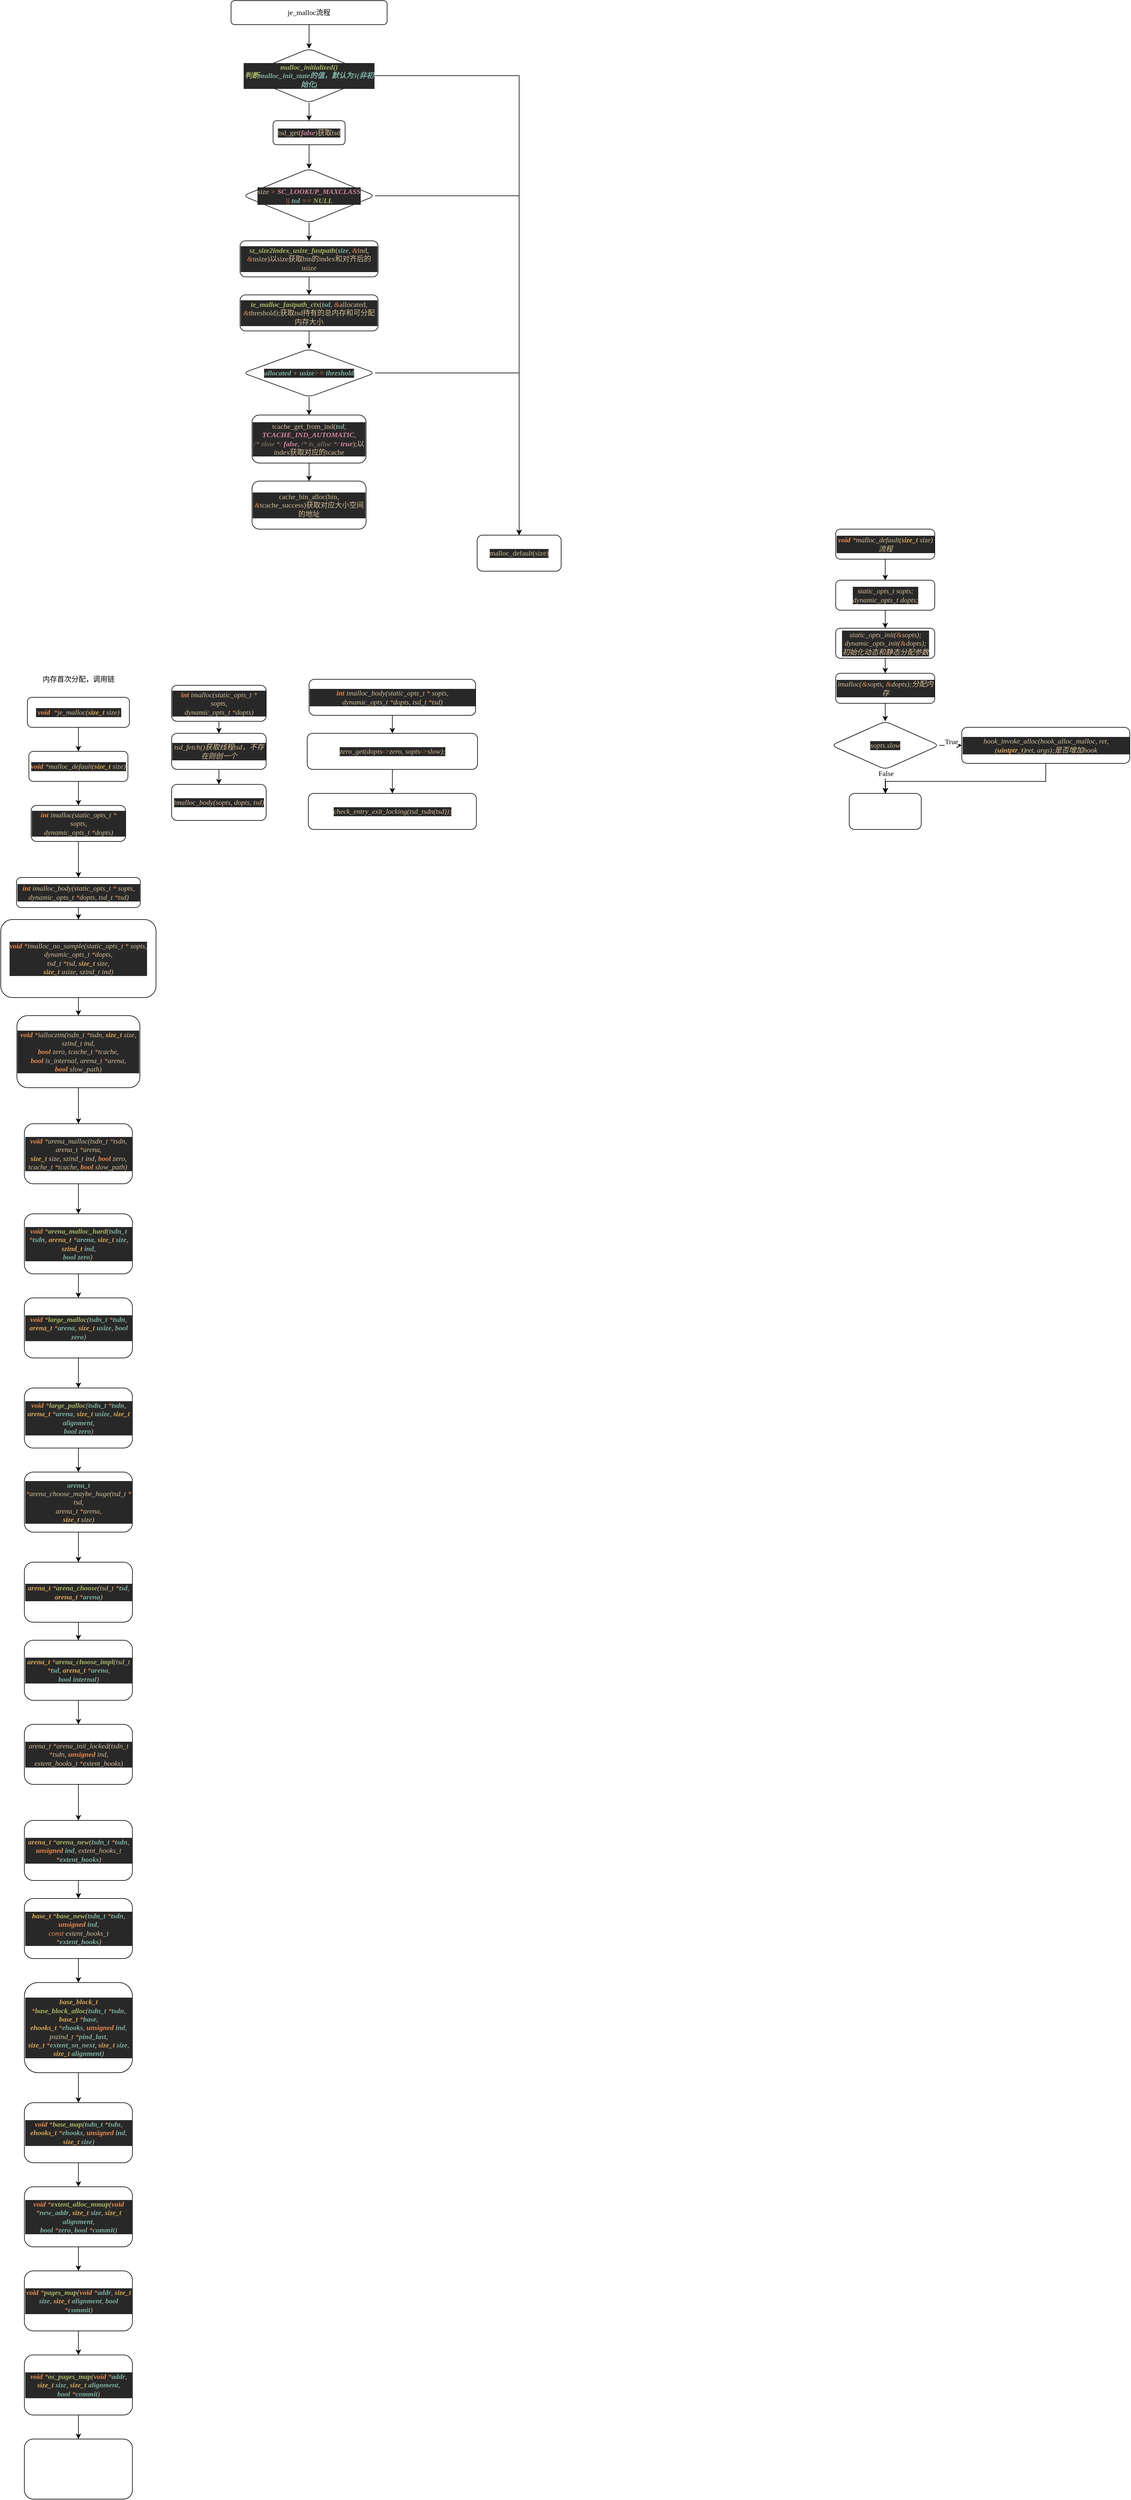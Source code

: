 <mxfile version="13.9.8" type="device"><diagram id="C5RBs43oDa-KdzZeNtuy" name="Page-1"><mxGraphModel dx="2600" dy="3063" grid="1" gridSize="10" guides="1" tooltips="1" connect="1" arrows="1" fold="1" page="1" pageScale="1" pageWidth="827" pageHeight="1169" math="0" shadow="0"><root><mxCell id="WIyWlLk6GJQsqaUBKTNV-0"/><mxCell id="WIyWlLk6GJQsqaUBKTNV-1" parent="WIyWlLk6GJQsqaUBKTNV-0"/><mxCell id="eFHI--aC7MQ65h_UgRvS-0" value="内存首次分配，调用链" style="text;html=1;strokeColor=none;fillColor=none;align=center;verticalAlign=middle;whiteSpace=wrap;rounded=0;fontFamily=mononoki;fontSize=12;" parent="WIyWlLk6GJQsqaUBKTNV-1" vertex="1"><mxGeometry x="-1584.37" y="-1140" width="220" height="20" as="geometry"/></mxCell><mxCell id="eFHI--aC7MQ65h_UgRvS-3" value="" style="edgeStyle=orthogonalEdgeStyle;rounded=0;orthogonalLoop=1;jettySize=auto;html=1;fontFamily=mononoki;fontSize=12;" parent="WIyWlLk6GJQsqaUBKTNV-1" source="eFHI--aC7MQ65h_UgRvS-1" target="eFHI--aC7MQ65h_UgRvS-2" edge="1"><mxGeometry relative="1" as="geometry"/></mxCell><mxCell id="eFHI--aC7MQ65h_UgRvS-1" value="&lt;div style=&quot;color: rgb(212, 190, 152); background-color: rgb(41, 40, 40); font-size: 12px;&quot;&gt;&lt;div style=&quot;font-size: 12px;&quot;&gt;&lt;div style=&quot;font-size: 12px;&quot;&gt;&amp;nbsp;&lt;span style=&quot;color: rgb(231, 138, 78); font-weight: bold; font-size: 12px;&quot;&gt;void&lt;/span&gt; &amp;nbsp;&lt;span style=&quot;color: rgb(231, 138, 78); font-size: 12px;&quot;&gt;*&lt;/span&gt;je_malloc(&lt;span style=&quot;color: rgb(216, 166, 87); font-weight: bold; font-size: 12px;&quot;&gt;size_t&lt;/span&gt; size)&amp;nbsp;&lt;/div&gt;&lt;/div&gt;&lt;/div&gt;" style="rounded=1;whiteSpace=wrap;html=1;fontSize=12;glass=0;strokeWidth=1;shadow=0;fontColor=#FFFFFF;fontStyle=2;fontFamily=mononoki;" parent="WIyWlLk6GJQsqaUBKTNV-1" vertex="1"><mxGeometry x="-1559.37" y="-1100" width="170" height="50" as="geometry"/></mxCell><mxCell id="eFHI--aC7MQ65h_UgRvS-5" value="" style="edgeStyle=orthogonalEdgeStyle;rounded=0;orthogonalLoop=1;jettySize=auto;html=1;fontFamily=mononoki;fontSize=12;" parent="WIyWlLk6GJQsqaUBKTNV-1" source="eFHI--aC7MQ65h_UgRvS-2" target="eFHI--aC7MQ65h_UgRvS-4" edge="1"><mxGeometry relative="1" as="geometry"/></mxCell><mxCell id="eFHI--aC7MQ65h_UgRvS-2" value="&lt;div style=&quot;color: rgb(212, 190, 152); background-color: rgb(41, 40, 40); font-size: 12px;&quot;&gt;&lt;div style=&quot;font-size: 12px;&quot;&gt;&lt;div style=&quot;font-size: 12px;&quot;&gt;&lt;span style=&quot;color: rgb(231, 138, 78); font-weight: bold; font-size: 12px;&quot;&gt;void&lt;/span&gt; &lt;span style=&quot;color: rgb(231, 138, 78); font-size: 12px;&quot;&gt;*&lt;/span&gt;malloc_default(&lt;span style=&quot;color: rgb(216, 166, 87); font-weight: bold; font-size: 12px;&quot;&gt;size_t&lt;/span&gt; size)&lt;/div&gt;&lt;/div&gt;&lt;/div&gt;" style="rounded=1;whiteSpace=wrap;html=1;fontSize=12;glass=0;strokeWidth=1;shadow=0;fontColor=#FFFFFF;fontStyle=2;fontFamily=mononoki;" parent="WIyWlLk6GJQsqaUBKTNV-1" vertex="1"><mxGeometry x="-1556.87" y="-1010" width="165" height="50" as="geometry"/></mxCell><mxCell id="eFHI--aC7MQ65h_UgRvS-7" value="" style="edgeStyle=orthogonalEdgeStyle;rounded=0;orthogonalLoop=1;jettySize=auto;html=1;fontFamily=mononoki;fontSize=12;" parent="WIyWlLk6GJQsqaUBKTNV-1" source="eFHI--aC7MQ65h_UgRvS-4" target="eFHI--aC7MQ65h_UgRvS-6" edge="1"><mxGeometry relative="1" as="geometry"/></mxCell><mxCell id="eFHI--aC7MQ65h_UgRvS-4" value="&lt;div style=&quot;color: rgb(212, 190, 152); background-color: rgb(41, 40, 40); font-size: 12px;&quot;&gt;&lt;div style=&quot;font-size: 12px;&quot;&gt;&lt;div style=&quot;font-size: 12px;&quot;&gt;&lt;div style=&quot;font-size: 12px;&quot;&gt;&lt;span style=&quot;color: rgb(231, 138, 78); font-weight: bold; font-size: 12px;&quot;&gt;int&lt;/span&gt; imalloc(static_opts_t &lt;span style=&quot;color: rgb(231, 138, 78); font-size: 12px;&quot;&gt;*&lt;/span&gt; sopts,&lt;/div&gt;&lt;div style=&quot;font-size: 12px;&quot;&gt;                                   dynamic_opts_t &lt;span style=&quot;color: rgb(231, 138, 78); font-size: 12px;&quot;&gt;*&lt;/span&gt;dopts)&lt;/div&gt;&lt;/div&gt;&lt;/div&gt;&lt;/div&gt;" style="rounded=1;whiteSpace=wrap;html=1;fontSize=12;glass=0;strokeWidth=1;shadow=0;fontColor=#FFFFFF;fontStyle=2;fontFamily=mononoki;" parent="WIyWlLk6GJQsqaUBKTNV-1" vertex="1"><mxGeometry x="-1553.12" y="-920" width="157.5" height="60" as="geometry"/></mxCell><mxCell id="eFHI--aC7MQ65h_UgRvS-9" value="" style="edgeStyle=orthogonalEdgeStyle;rounded=0;orthogonalLoop=1;jettySize=auto;html=1;fontFamily=mononoki;fontSize=12;" parent="WIyWlLk6GJQsqaUBKTNV-1" source="eFHI--aC7MQ65h_UgRvS-6" target="eFHI--aC7MQ65h_UgRvS-8" edge="1"><mxGeometry relative="1" as="geometry"/></mxCell><mxCell id="eFHI--aC7MQ65h_UgRvS-6" value="&lt;div style=&quot;color: rgb(212, 190, 152); background-color: rgb(41, 40, 40); font-size: 12px;&quot;&gt;&lt;div style=&quot;font-size: 12px;&quot;&gt;&lt;div style=&quot;font-size: 12px;&quot;&gt;&lt;span style=&quot;color: rgb(231, 138, 78); font-weight: bold; font-size: 12px;&quot;&gt;int&amp;nbsp;&lt;/span&gt;imalloc_body(static_opts_t &lt;span style=&quot;color: rgb(231, 138, 78); font-size: 12px;&quot;&gt;*&lt;/span&gt; sopts, dynamic_opts_t &lt;span style=&quot;color: rgb(231, 138, 78); font-size: 12px;&quot;&gt;*&lt;/span&gt;dopts, tsd_t &lt;span style=&quot;color: rgb(231, 138, 78); font-size: 12px;&quot;&gt;*&lt;/span&gt;tsd)&lt;/div&gt;&lt;/div&gt;&lt;/div&gt;" style="rounded=1;whiteSpace=wrap;html=1;fontSize=12;glass=0;strokeWidth=1;shadow=0;fontColor=#FFFFFF;fontStyle=2;fontFamily=mononoki;" parent="WIyWlLk6GJQsqaUBKTNV-1" vertex="1"><mxGeometry x="-1577.495" y="-800" width="206.25" height="50" as="geometry"/></mxCell><mxCell id="eFHI--aC7MQ65h_UgRvS-11" value="" style="edgeStyle=orthogonalEdgeStyle;rounded=0;orthogonalLoop=1;jettySize=auto;html=1;fontFamily=mononoki;fontSize=12;" parent="WIyWlLk6GJQsqaUBKTNV-1" source="eFHI--aC7MQ65h_UgRvS-8" target="eFHI--aC7MQ65h_UgRvS-10" edge="1"><mxGeometry relative="1" as="geometry"/></mxCell><mxCell id="eFHI--aC7MQ65h_UgRvS-8" value="&lt;div style=&quot;background-color: rgb(41, 40, 40); font-size: 12px;&quot;&gt;&lt;div style=&quot;font-size: 12px;&quot;&gt;&lt;div style=&quot;font-size: 12px;&quot;&gt;&lt;div style=&quot;font-size: 12px;&quot;&gt;&lt;span style=&quot;color: rgb(231, 138, 78); font-weight: bold; font-size: 12px;&quot;&gt;void&lt;/span&gt;&lt;span style=&quot;font-weight: bold; font-size: 12px;&quot;&gt;&lt;font color=&quot;#d4be98&quot; style=&quot;font-size: 12px;&quot;&gt;&amp;nbsp;&lt;/font&gt;&lt;/span&gt;&lt;span style=&quot;color: rgb(231, 138, 78); font-size: 12px;&quot;&gt;*&lt;/span&gt;&lt;font color=&quot;#d4be98&quot; style=&quot;font-size: 12px;&quot;&gt;imalloc_no_sample(static_opts_t &lt;/font&gt;&lt;span style=&quot;color: rgb(231, 138, 78); font-size: 12px;&quot;&gt;*&lt;/span&gt;&lt;font color=&quot;#d4be98&quot; style=&quot;font-size: 12px;&quot;&gt; sopts,&lt;/font&gt;&lt;/div&gt;&lt;div style=&quot;color: rgb(212, 190, 152); font-size: 12px;&quot;&gt;                                               dynamic_opts_t &lt;span style=&quot;color: rgb(231, 138, 78); font-size: 12px;&quot;&gt;*&lt;/span&gt;dopts,&lt;/div&gt;&lt;div style=&quot;color: rgb(212, 190, 152); font-size: 12px;&quot;&gt;                                               tsd_t &lt;span style=&quot;color: rgb(231, 138, 78); font-size: 12px;&quot;&gt;*&lt;/span&gt;tsd, &lt;span style=&quot;color: rgb(216, 166, 87); font-weight: bold; font-size: 12px;&quot;&gt;size_t&lt;/span&gt; size,&lt;/div&gt;&lt;div style=&quot;color: rgb(212, 190, 152); font-size: 12px;&quot;&gt;                                               &lt;span style=&quot;color: rgb(216, 166, 87); font-weight: bold; font-size: 12px;&quot;&gt;size_t&lt;/span&gt; usize, szind_t ind)&lt;/div&gt;&lt;/div&gt;&lt;/div&gt;&lt;/div&gt;" style="rounded=1;whiteSpace=wrap;html=1;fontSize=12;glass=0;strokeWidth=1;shadow=0;fontColor=#FFFFFF;fontStyle=2;fontFamily=mononoki;" parent="WIyWlLk6GJQsqaUBKTNV-1" vertex="1"><mxGeometry x="-1603.74" y="-730" width="258.74" height="130" as="geometry"/></mxCell><mxCell id="eFHI--aC7MQ65h_UgRvS-13" value="" style="edgeStyle=orthogonalEdgeStyle;rounded=0;orthogonalLoop=1;jettySize=auto;html=1;fontFamily=mononoki;fontSize=12;" parent="WIyWlLk6GJQsqaUBKTNV-1" source="eFHI--aC7MQ65h_UgRvS-10" target="eFHI--aC7MQ65h_UgRvS-12" edge="1"><mxGeometry relative="1" as="geometry"/></mxCell><mxCell id="eFHI--aC7MQ65h_UgRvS-10" value="&lt;div style=&quot;background-color: rgb(41, 40, 40); font-size: 12px;&quot;&gt;&lt;div style=&quot;font-size: 12px;&quot;&gt;&lt;div style=&quot;font-size: 12px;&quot;&gt;&lt;div style=&quot;font-size: 12px;&quot;&gt;&lt;div style=&quot;color: rgb(212, 190, 152); font-size: 12px;&quot;&gt;&lt;div style=&quot;font-size: 12px;&quot;&gt;&lt;span style=&quot;color: rgb(231, 138, 78); font-weight: bold; font-size: 12px;&quot;&gt;void&lt;/span&gt; &lt;span style=&quot;color: rgb(231, 138, 78); font-size: 12px;&quot;&gt;*&lt;/span&gt;iallocztm(tsdn_t &lt;span style=&quot;color: rgb(231, 138, 78); font-size: 12px;&quot;&gt;*&lt;/span&gt;tsdn, &lt;span style=&quot;color: rgb(216, 166, 87); font-weight: bold; font-size: 12px;&quot;&gt;size_t&lt;/span&gt; size, szind_t ind,&lt;/div&gt;&lt;div style=&quot;font-size: 12px;&quot;&gt;                                       &lt;span style=&quot;color: rgb(231, 138, 78); font-weight: bold; font-size: 12px;&quot;&gt;bool&lt;/span&gt; zero, tcache_t &lt;span style=&quot;color: rgb(231, 138, 78); font-size: 12px;&quot;&gt;*&lt;/span&gt;tcache,&lt;/div&gt;&lt;div style=&quot;font-size: 12px;&quot;&gt;                                       &lt;span style=&quot;color: rgb(231, 138, 78); font-weight: bold; font-size: 12px;&quot;&gt;bool&lt;/span&gt; is_internal, arena_t &lt;span style=&quot;color: rgb(231, 138, 78); font-size: 12px;&quot;&gt;*&lt;/span&gt;arena,&lt;/div&gt;&lt;div style=&quot;font-size: 12px;&quot;&gt;                                       &lt;span style=&quot;color: rgb(231, 138, 78); font-weight: bold; font-size: 12px;&quot;&gt;bool&lt;/span&gt; slow_path)&lt;/div&gt;&lt;/div&gt;&lt;/div&gt;&lt;/div&gt;&lt;/div&gt;&lt;/div&gt;" style="rounded=1;whiteSpace=wrap;html=1;fontSize=12;glass=0;strokeWidth=1;shadow=0;fontColor=#FFFFFF;fontStyle=2;fontFamily=mononoki;" parent="WIyWlLk6GJQsqaUBKTNV-1" vertex="1"><mxGeometry x="-1576.87" y="-570" width="205" height="120" as="geometry"/></mxCell><mxCell id="eFHI--aC7MQ65h_UgRvS-15" value="" style="edgeStyle=orthogonalEdgeStyle;rounded=0;orthogonalLoop=1;jettySize=auto;html=1;fontFamily=mononoki;fontSize=12;" parent="WIyWlLk6GJQsqaUBKTNV-1" source="eFHI--aC7MQ65h_UgRvS-12" target="eFHI--aC7MQ65h_UgRvS-14" edge="1"><mxGeometry relative="1" as="geometry"/></mxCell><mxCell id="eFHI--aC7MQ65h_UgRvS-12" value="&lt;div style=&quot;background-color: rgb(41, 40, 40); font-size: 12px;&quot;&gt;&lt;div style=&quot;font-size: 12px;&quot;&gt;&lt;div style=&quot;font-size: 12px;&quot;&gt;&lt;div style=&quot;font-size: 12px;&quot;&gt;&lt;div style=&quot;color: rgb(212, 190, 152); font-size: 12px;&quot;&gt;&lt;div style=&quot;font-size: 12px;&quot;&gt;&lt;div style=&quot;font-size: 12px;&quot;&gt;&lt;span style=&quot;color: rgb(231, 138, 78); font-weight: bold; font-size: 12px;&quot;&gt;void&lt;/span&gt; &lt;span style=&quot;color: rgb(231, 138, 78); font-size: 12px;&quot;&gt;*&lt;/span&gt;arena_malloc(tsdn_t &lt;span style=&quot;color: rgb(231, 138, 78); font-size: 12px;&quot;&gt;*&lt;/span&gt;tsdn, arena_t &lt;span style=&quot;color: rgb(231, 138, 78); font-size: 12px;&quot;&gt;*&lt;/span&gt;arena,&lt;/div&gt;&lt;div style=&quot;font-size: 12px;&quot;&gt;                                          &lt;span style=&quot;color: rgb(216, 166, 87); font-weight: bold; font-size: 12px;&quot;&gt;size_t&lt;/span&gt; size, szind_t ind, &lt;span style=&quot;color: rgb(231, 138, 78); font-weight: bold; font-size: 12px;&quot;&gt;bool&lt;/span&gt; zero,&lt;/div&gt;&lt;div style=&quot;font-size: 12px;&quot;&gt;                                          tcache_t &lt;span style=&quot;color: rgb(231, 138, 78); font-size: 12px;&quot;&gt;*&lt;/span&gt;tcache, &lt;span style=&quot;color: rgb(231, 138, 78); font-weight: bold; font-size: 12px;&quot;&gt;bool&lt;/span&gt; slow_path)&amp;nbsp;&lt;/div&gt;&lt;/div&gt;&lt;/div&gt;&lt;/div&gt;&lt;/div&gt;&lt;/div&gt;&lt;/div&gt;" style="rounded=1;whiteSpace=wrap;html=1;fontSize=12;glass=0;strokeWidth=1;shadow=0;fontColor=#FFFFFF;fontStyle=2;fontFamily=mononoki;" parent="WIyWlLk6GJQsqaUBKTNV-1" vertex="1"><mxGeometry x="-1564.37" y="-390" width="180" height="100" as="geometry"/></mxCell><mxCell id="eFHI--aC7MQ65h_UgRvS-17" value="" style="edgeStyle=orthogonalEdgeStyle;rounded=0;orthogonalLoop=1;jettySize=auto;html=1;fontFamily=mononoki;fontSize=12;" parent="WIyWlLk6GJQsqaUBKTNV-1" source="eFHI--aC7MQ65h_UgRvS-14" target="eFHI--aC7MQ65h_UgRvS-16" edge="1"><mxGeometry relative="1" as="geometry"/></mxCell><mxCell id="eFHI--aC7MQ65h_UgRvS-14" value="&lt;div style=&quot;background-color: rgb(41, 40, 40); font-size: 12px;&quot;&gt;&lt;div style=&quot;font-size: 12px;&quot;&gt;&lt;div style=&quot;font-size: 12px;&quot;&gt;&lt;div style=&quot;font-size: 12px;&quot;&gt;&lt;div style=&quot;color: rgb(212, 190, 152); font-size: 12px;&quot;&gt;&lt;div style=&quot;font-size: 12px;&quot;&gt;&lt;div style=&quot;font-size: 12px;&quot;&gt;&lt;span style=&quot;color: rgb(231, 138, 78); font-weight: bold; font-size: 12px;&quot;&gt;void&lt;/span&gt; &lt;span style=&quot;color: rgb(231, 138, 78); font-size: 12px;&quot;&gt;*&lt;/span&gt;&lt;span style=&quot;color: rgb(169, 182, 101); font-weight: bold; font-size: 12px;&quot;&gt;arena_malloc_hard&lt;/span&gt;(&lt;span style=&quot;color: rgb(125, 174, 163); font-weight: bold; font-size: 12px;&quot;&gt;tsdn_t&lt;/span&gt; &lt;span style=&quot;color: rgb(231, 138, 78); font-size: 12px;&quot;&gt;*&lt;/span&gt;&lt;span style=&quot;color: rgb(125, 174, 163); font-weight: bold; font-size: 12px;&quot;&gt;tsdn&lt;/span&gt;, &lt;span style=&quot;color: rgb(216, 166, 87); font-weight: bold; font-size: 12px;&quot;&gt;arena_t&lt;/span&gt; &lt;span style=&quot;color: rgb(231, 138, 78); font-size: 12px;&quot;&gt;*&lt;/span&gt;&lt;span style=&quot;color: rgb(125, 174, 163); font-weight: bold; font-size: 12px;&quot;&gt;arena&lt;/span&gt;, &lt;span style=&quot;color: rgb(216, 166, 87); font-weight: bold; font-size: 12px;&quot;&gt;size_t&lt;/span&gt; &lt;span style=&quot;color: rgb(125, 174, 163); font-weight: bold; font-size: 12px;&quot;&gt;size&lt;/span&gt;, &lt;span style=&quot;color: rgb(216, 166, 87); font-weight: bold; font-size: 12px;&quot;&gt;szind_t&lt;/span&gt; &lt;span style=&quot;color: rgb(125, 174, 163); font-weight: bold; font-size: 12px;&quot;&gt;ind&lt;/span&gt;,&lt;/div&gt;&lt;div style=&quot;font-size: 12px;&quot;&gt;                        &lt;span style=&quot;color: rgb(125, 174, 163); font-weight: bold; font-size: 12px;&quot;&gt;bool&lt;/span&gt; &lt;span style=&quot;color: rgb(125, 174, 163); font-weight: bold; font-size: 12px;&quot;&gt;zero&lt;/span&gt;)&amp;nbsp;&lt;/div&gt;&lt;/div&gt;&lt;/div&gt;&lt;/div&gt;&lt;/div&gt;&lt;/div&gt;&lt;/div&gt;" style="rounded=1;whiteSpace=wrap;html=1;fontSize=12;glass=0;strokeWidth=1;shadow=0;fontColor=#FFFFFF;fontStyle=2;fontFamily=mononoki;" parent="WIyWlLk6GJQsqaUBKTNV-1" vertex="1"><mxGeometry x="-1564.37" y="-240" width="180" height="100" as="geometry"/></mxCell><mxCell id="eFHI--aC7MQ65h_UgRvS-19" value="" style="edgeStyle=orthogonalEdgeStyle;rounded=0;orthogonalLoop=1;jettySize=auto;html=1;fontFamily=mononoki;fontSize=12;" parent="WIyWlLk6GJQsqaUBKTNV-1" source="eFHI--aC7MQ65h_UgRvS-16" target="eFHI--aC7MQ65h_UgRvS-18" edge="1"><mxGeometry relative="1" as="geometry"/></mxCell><mxCell id="eFHI--aC7MQ65h_UgRvS-16" value="&lt;div style=&quot;background-color: rgb(41, 40, 40); font-size: 12px;&quot;&gt;&lt;div style=&quot;font-size: 12px;&quot;&gt;&lt;div style=&quot;font-size: 12px;&quot;&gt;&lt;div style=&quot;font-size: 12px;&quot;&gt;&lt;div style=&quot;color: rgb(212, 190, 152); font-size: 12px;&quot;&gt;&lt;div style=&quot;font-size: 12px;&quot;&gt;&lt;div style=&quot;font-size: 12px;&quot;&gt;&lt;span style=&quot;color: rgb(231, 138, 78); font-weight: bold; font-size: 12px;&quot;&gt;void&lt;/span&gt; &lt;span style=&quot;color: rgb(231, 138, 78); font-size: 12px;&quot;&gt;*&lt;/span&gt;&lt;span style=&quot;color: rgb(169, 182, 101); font-weight: bold; font-size: 12px;&quot;&gt;large_malloc&lt;/span&gt;(&lt;span style=&quot;color: rgb(125, 174, 163); font-weight: bold; font-size: 12px;&quot;&gt;tsdn_t&lt;/span&gt; &lt;span style=&quot;color: rgb(231, 138, 78); font-size: 12px;&quot;&gt;*&lt;/span&gt;&lt;span style=&quot;color: rgb(125, 174, 163); font-weight: bold; font-size: 12px;&quot;&gt;tsdn&lt;/span&gt;, &lt;span style=&quot;color: rgb(216, 166, 87); font-weight: bold; font-size: 12px;&quot;&gt;arena_t&lt;/span&gt; &lt;span style=&quot;color: rgb(231, 138, 78); font-size: 12px;&quot;&gt;*&lt;/span&gt;&lt;span style=&quot;color: rgb(125, 174, 163); font-weight: bold; font-size: 12px;&quot;&gt;arena&lt;/span&gt;, &lt;span style=&quot;color: rgb(216, 166, 87); font-weight: bold; font-size: 12px;&quot;&gt;size_t&lt;/span&gt; &lt;span style=&quot;color: rgb(125, 174, 163); font-weight: bold; font-size: 12px;&quot;&gt;usize&lt;/span&gt;, &lt;span style=&quot;color: rgb(125, 174, 163); font-weight: bold; font-size: 12px;&quot;&gt;bool&lt;/span&gt; &lt;span style=&quot;color: rgb(125, 174, 163); font-weight: bold; font-size: 12px;&quot;&gt;zero&lt;/span&gt;)&lt;/div&gt;&lt;/div&gt;&lt;/div&gt;&lt;/div&gt;&lt;/div&gt;&lt;/div&gt;&lt;/div&gt;" style="rounded=1;whiteSpace=wrap;html=1;fontSize=12;glass=0;strokeWidth=1;shadow=0;fontColor=#FFFFFF;fontStyle=2;fontFamily=mononoki;" parent="WIyWlLk6GJQsqaUBKTNV-1" vertex="1"><mxGeometry x="-1564.37" y="-100" width="180" height="100" as="geometry"/></mxCell><mxCell id="eFHI--aC7MQ65h_UgRvS-21" value="" style="edgeStyle=orthogonalEdgeStyle;rounded=0;orthogonalLoop=1;jettySize=auto;html=1;fontFamily=mononoki;fontSize=12;" parent="WIyWlLk6GJQsqaUBKTNV-1" source="eFHI--aC7MQ65h_UgRvS-18" target="eFHI--aC7MQ65h_UgRvS-20" edge="1"><mxGeometry relative="1" as="geometry"/></mxCell><mxCell id="eFHI--aC7MQ65h_UgRvS-18" value="&lt;div style=&quot;background-color: rgb(41, 40, 40); font-size: 12px;&quot;&gt;&lt;div style=&quot;font-size: 12px;&quot;&gt;&lt;div style=&quot;font-size: 12px;&quot;&gt;&lt;div style=&quot;font-size: 12px;&quot;&gt;&lt;div style=&quot;color: rgb(212, 190, 152); font-size: 12px;&quot;&gt;&lt;div style=&quot;font-size: 12px;&quot;&gt;&lt;div style=&quot;font-size: 12px;&quot;&gt;&lt;span style=&quot;color: rgb(231, 138, 78); font-weight: bold; font-size: 12px;&quot;&gt;void&lt;/span&gt; &lt;span style=&quot;color: rgb(231, 138, 78); font-size: 12px;&quot;&gt;*&lt;/span&gt;&lt;span style=&quot;color: rgb(169, 182, 101); font-weight: bold; font-size: 12px;&quot;&gt;large_palloc&lt;/span&gt;(&lt;span style=&quot;color: rgb(125, 174, 163); font-weight: bold; font-size: 12px;&quot;&gt;tsdn_t&lt;/span&gt; &lt;span style=&quot;color: rgb(231, 138, 78); font-size: 12px;&quot;&gt;*&lt;/span&gt;&lt;span style=&quot;color: rgb(125, 174, 163); font-weight: bold; font-size: 12px;&quot;&gt;tsdn&lt;/span&gt;, &lt;span style=&quot;color: rgb(216, 166, 87); font-weight: bold; font-size: 12px;&quot;&gt;arena_t&lt;/span&gt; &lt;span style=&quot;color: rgb(231, 138, 78); font-size: 12px;&quot;&gt;*&lt;/span&gt;&lt;span style=&quot;color: rgb(125, 174, 163); font-weight: bold; font-size: 12px;&quot;&gt;arena&lt;/span&gt;, &lt;span style=&quot;color: rgb(216, 166, 87); font-weight: bold; font-size: 12px;&quot;&gt;size_t&lt;/span&gt; &lt;span style=&quot;color: rgb(125, 174, 163); font-weight: bold; font-size: 12px;&quot;&gt;usize&lt;/span&gt;, &lt;span style=&quot;color: rgb(216, 166, 87); font-weight: bold; font-size: 12px;&quot;&gt;size_t&lt;/span&gt; &lt;span style=&quot;color: rgb(125, 174, 163); font-weight: bold; font-size: 12px;&quot;&gt;alignment&lt;/span&gt;,&lt;/div&gt;&lt;div style=&quot;font-size: 12px;&quot;&gt;                   &lt;span style=&quot;color: rgb(125, 174, 163); font-weight: bold; font-size: 12px;&quot;&gt;bool&lt;/span&gt; &lt;span style=&quot;color: rgb(125, 174, 163); font-weight: bold; font-size: 12px;&quot;&gt;zero&lt;/span&gt;)&lt;/div&gt;&lt;/div&gt;&lt;/div&gt;&lt;/div&gt;&lt;/div&gt;&lt;/div&gt;&lt;/div&gt;" style="rounded=1;whiteSpace=wrap;html=1;fontSize=12;glass=0;strokeWidth=1;shadow=0;fontColor=#FFFFFF;fontStyle=2;fontFamily=mononoki;" parent="WIyWlLk6GJQsqaUBKTNV-1" vertex="1"><mxGeometry x="-1564.37" y="50" width="180" height="100" as="geometry"/></mxCell><mxCell id="eFHI--aC7MQ65h_UgRvS-23" value="" style="edgeStyle=orthogonalEdgeStyle;rounded=0;orthogonalLoop=1;jettySize=auto;html=1;fontFamily=mononoki;fontSize=12;" parent="WIyWlLk6GJQsqaUBKTNV-1" source="eFHI--aC7MQ65h_UgRvS-20" target="eFHI--aC7MQ65h_UgRvS-22" edge="1"><mxGeometry relative="1" as="geometry"/></mxCell><mxCell id="eFHI--aC7MQ65h_UgRvS-20" value="&lt;div style=&quot;background-color: rgb(41, 40, 40); font-size: 12px;&quot;&gt;&lt;div style=&quot;font-size: 12px;&quot;&gt;&lt;div style=&quot;font-size: 12px;&quot;&gt;&lt;div style=&quot;font-size: 12px;&quot;&gt;&lt;div style=&quot;color: rgb(212, 190, 152); font-size: 12px;&quot;&gt;&lt;div style=&quot;font-size: 12px;&quot;&gt;&lt;div style=&quot;font-size: 12px;&quot;&gt;&lt;span style=&quot;color: rgb(125, 174, 163); font-weight: bold; font-size: 12px;&quot;&gt;arena_t&lt;/span&gt; &lt;span style=&quot;color: rgb(231, 138, 78); font-size: 12px;&quot;&gt;*&lt;/span&gt;arena_choose_maybe_huge(tsd_t &lt;span style=&quot;color: rgb(231, 138, 78); font-size: 12px;&quot;&gt;*&lt;/span&gt;  tsd,&lt;/div&gt;&lt;div style=&quot;font-size: 12px;&quot;&gt;                                                        arena_t &lt;span style=&quot;color: rgb(231, 138, 78); font-size: 12px;&quot;&gt;*&lt;/span&gt;arena,&lt;/div&gt;&lt;div style=&quot;font-size: 12px;&quot;&gt;                                                        &lt;span style=&quot;color: rgb(216, 166, 87); font-weight: bold; font-size: 12px;&quot;&gt;size_t&lt;/span&gt;   size)&lt;/div&gt;&lt;/div&gt;&lt;/div&gt;&lt;/div&gt;&lt;/div&gt;&lt;/div&gt;&lt;/div&gt;" style="rounded=1;whiteSpace=wrap;html=1;fontSize=12;glass=0;strokeWidth=1;shadow=0;fontColor=#FFFFFF;fontStyle=2;fontFamily=mononoki;" parent="WIyWlLk6GJQsqaUBKTNV-1" vertex="1"><mxGeometry x="-1564.37" y="190" width="180" height="100" as="geometry"/></mxCell><mxCell id="eFHI--aC7MQ65h_UgRvS-25" value="" style="edgeStyle=orthogonalEdgeStyle;rounded=0;orthogonalLoop=1;jettySize=auto;html=1;fontFamily=mononoki;fontSize=12;" parent="WIyWlLk6GJQsqaUBKTNV-1" source="eFHI--aC7MQ65h_UgRvS-22" target="eFHI--aC7MQ65h_UgRvS-24" edge="1"><mxGeometry relative="1" as="geometry"/></mxCell><mxCell id="eFHI--aC7MQ65h_UgRvS-22" value="&lt;div style=&quot;background-color: rgb(41, 40, 40); font-size: 12px;&quot;&gt;&lt;div style=&quot;font-size: 12px;&quot;&gt;&lt;div style=&quot;font-size: 12px;&quot;&gt;&lt;div style=&quot;font-size: 12px;&quot;&gt;&lt;div style=&quot;color: rgb(212, 190, 152); font-size: 12px;&quot;&gt;&lt;div style=&quot;font-size: 12px;&quot;&gt;&lt;span style=&quot;color: rgb(216, 166, 87); font-weight: bold; font-size: 12px;&quot;&gt;arena_t&lt;/span&gt; &lt;span style=&quot;color: rgb(231, 138, 78); font-size: 12px;&quot;&gt;*&lt;/span&gt;&lt;span style=&quot;color: rgb(169, 182, 101); font-weight: bold; font-size: 12px;&quot;&gt;arena_choose&lt;/span&gt;(tsd_t &lt;span style=&quot;color: rgb(231, 138, 78); font-size: 12px;&quot;&gt;*&lt;/span&gt;&lt;span style=&quot;color: rgb(125, 174, 163); font-weight: bold; font-size: 12px;&quot;&gt;tsd&lt;/span&gt;, &lt;span style=&quot;color: rgb(216, 166, 87); font-weight: bold; font-size: 12px;&quot;&gt;arena_t&lt;/span&gt; &lt;span style=&quot;color: rgb(231, 138, 78); font-size: 12px;&quot;&gt;*&lt;/span&gt;&lt;span style=&quot;color: rgb(125, 174, 163); font-weight: bold; font-size: 12px;&quot;&gt;arena&lt;/span&gt;)&lt;/div&gt;&lt;/div&gt;&lt;/div&gt;&lt;/div&gt;&lt;/div&gt;&lt;/div&gt;" style="rounded=1;whiteSpace=wrap;html=1;fontSize=12;glass=0;strokeWidth=1;shadow=0;fontColor=#FFFFFF;fontStyle=2;fontFamily=mononoki;" parent="WIyWlLk6GJQsqaUBKTNV-1" vertex="1"><mxGeometry x="-1564.37" y="340" width="180" height="100" as="geometry"/></mxCell><mxCell id="eFHI--aC7MQ65h_UgRvS-27" value="" style="edgeStyle=orthogonalEdgeStyle;rounded=0;orthogonalLoop=1;jettySize=auto;html=1;fontFamily=mononoki;fontSize=12;" parent="WIyWlLk6GJQsqaUBKTNV-1" source="eFHI--aC7MQ65h_UgRvS-24" target="eFHI--aC7MQ65h_UgRvS-26" edge="1"><mxGeometry relative="1" as="geometry"/></mxCell><mxCell id="eFHI--aC7MQ65h_UgRvS-24" value="&lt;div style=&quot;background-color: rgb(41, 40, 40); font-size: 12px;&quot;&gt;&lt;div style=&quot;font-size: 12px;&quot;&gt;&lt;div style=&quot;font-size: 12px;&quot;&gt;&lt;div style=&quot;font-size: 12px;&quot;&gt;&lt;div style=&quot;color: rgb(212, 190, 152); font-size: 12px;&quot;&gt;&lt;div style=&quot;font-size: 12px;&quot;&gt;&lt;div style=&quot;font-size: 12px;&quot;&gt;&lt;span style=&quot;color: rgb(216, 166, 87); font-weight: bold; font-size: 12px;&quot;&gt;arena_t&lt;/span&gt; &lt;span style=&quot;color: rgb(231, 138, 78); font-size: 12px;&quot;&gt;*&lt;/span&gt;&lt;span style=&quot;color: rgb(169, 182, 101); font-weight: bold; font-size: 12px;&quot;&gt;arena_choose_impl&lt;/span&gt;(tsd_t &lt;span style=&quot;color: rgb(231, 138, 78); font-size: 12px;&quot;&gt;*&lt;/span&gt;&lt;span style=&quot;color: rgb(125, 174, 163); font-weight: bold; font-size: 12px;&quot;&gt;tsd&lt;/span&gt;, &lt;span style=&quot;color: rgb(216, 166, 87); font-weight: bold; font-size: 12px;&quot;&gt;arena_t&lt;/span&gt; &lt;span style=&quot;color: rgb(231, 138, 78); font-size: 12px;&quot;&gt;*&lt;/span&gt;&lt;span style=&quot;color: rgb(125, 174, 163); font-weight: bold; font-size: 12px;&quot;&gt;arena&lt;/span&gt;,&lt;/div&gt;&lt;div style=&quot;font-size: 12px;&quot;&gt;                                         &lt;span style=&quot;color: rgb(125, 174, 163); font-weight: bold; font-size: 12px;&quot;&gt;bool&lt;/span&gt; &lt;span style=&quot;color: rgb(125, 174, 163); font-weight: bold; font-size: 12px;&quot;&gt;internal&lt;/span&gt;)&lt;/div&gt;&lt;/div&gt;&lt;/div&gt;&lt;/div&gt;&lt;/div&gt;&lt;/div&gt;&lt;/div&gt;" style="rounded=1;whiteSpace=wrap;html=1;fontSize=12;glass=0;strokeWidth=1;shadow=0;fontColor=#FFFFFF;fontStyle=2;fontFamily=mononoki;" parent="WIyWlLk6GJQsqaUBKTNV-1" vertex="1"><mxGeometry x="-1564.37" y="470" width="180" height="100" as="geometry"/></mxCell><mxCell id="eFHI--aC7MQ65h_UgRvS-29" value="" style="edgeStyle=orthogonalEdgeStyle;rounded=0;orthogonalLoop=1;jettySize=auto;html=1;fontFamily=mononoki;fontSize=12;" parent="WIyWlLk6GJQsqaUBKTNV-1" source="eFHI--aC7MQ65h_UgRvS-26" target="eFHI--aC7MQ65h_UgRvS-28" edge="1"><mxGeometry relative="1" as="geometry"/></mxCell><mxCell id="eFHI--aC7MQ65h_UgRvS-26" value="&lt;div style=&quot;background-color: rgb(41, 40, 40); font-size: 12px;&quot;&gt;&lt;div style=&quot;font-size: 12px;&quot;&gt;&lt;div style=&quot;font-size: 12px;&quot;&gt;&lt;div style=&quot;font-size: 12px;&quot;&gt;&lt;div style=&quot;color: rgb(212, 190, 152); font-size: 12px;&quot;&gt;&lt;div style=&quot;font-size: 12px;&quot;&gt;&lt;div style=&quot;font-size: 12px;&quot;&gt;arena_t &lt;span style=&quot;color: rgb(231, 138, 78); font-size: 12px;&quot;&gt;*&lt;/span&gt;arena_init_locked(tsdn_t &lt;span style=&quot;color: rgb(231, 138, 78); font-size: 12px;&quot;&gt;*&lt;/span&gt;tsdn, &lt;span style=&quot;color: rgb(231, 138, 78); font-weight: bold; font-size: 12px;&quot;&gt;unsigned&lt;/span&gt; ind,&lt;/div&gt;&lt;div style=&quot;font-size: 12px;&quot;&gt;                                  extent_hooks_t &lt;span style=&quot;color: rgb(231, 138, 78); font-size: 12px;&quot;&gt;*&lt;/span&gt;extent_hooks)&lt;/div&gt;&lt;/div&gt;&lt;/div&gt;&lt;/div&gt;&lt;/div&gt;&lt;/div&gt;&lt;/div&gt;" style="rounded=1;whiteSpace=wrap;html=1;fontSize=12;glass=0;strokeWidth=1;shadow=0;fontColor=#FFFFFF;fontStyle=2;fontFamily=mononoki;" parent="WIyWlLk6GJQsqaUBKTNV-1" vertex="1"><mxGeometry x="-1564.37" y="610" width="180" height="100" as="geometry"/></mxCell><mxCell id="eFHI--aC7MQ65h_UgRvS-31" value="" style="edgeStyle=orthogonalEdgeStyle;rounded=0;orthogonalLoop=1;jettySize=auto;html=1;fontFamily=mononoki;fontSize=12;" parent="WIyWlLk6GJQsqaUBKTNV-1" source="eFHI--aC7MQ65h_UgRvS-28" target="eFHI--aC7MQ65h_UgRvS-30" edge="1"><mxGeometry relative="1" as="geometry"/></mxCell><mxCell id="eFHI--aC7MQ65h_UgRvS-28" value="&lt;meta charset=&quot;utf-8&quot; style=&quot;font-size: 12px;&quot;&gt;&lt;div style=&quot;color: rgb(212, 190, 152); background-color: rgb(41, 40, 40); font-size: 12px;&quot;&gt;&lt;div style=&quot;font-size: 12px;&quot;&gt;&lt;span style=&quot;color: rgb(216, 166, 87); font-style: italic; font-weight: bold; font-size: 12px;&quot;&gt;arena_t&lt;/span&gt;&lt;span style=&quot;color: rgb(212, 190, 152); font-size: 12px;&quot;&gt; &lt;/span&gt;&lt;span style=&quot;color: rgb(231, 138, 78); font-style: italic; font-size: 12px;&quot;&gt;*&lt;/span&gt;&lt;span style=&quot;color: rgb(169, 182, 101); font-style: italic; font-weight: bold; font-size: 12px;&quot;&gt;arena_new&lt;/span&gt;&lt;span style=&quot;color: rgb(212, 190, 152); font-size: 12px;&quot;&gt;(&lt;/span&gt;&lt;span style=&quot;color: rgb(125, 174, 163); font-style: italic; font-weight: bold; font-size: 12px;&quot;&gt;tsdn_t&lt;/span&gt;&lt;span style=&quot;color: rgb(212, 190, 152); font-size: 12px;&quot;&gt; &lt;/span&gt;&lt;span style=&quot;color: rgb(231, 138, 78); font-style: italic; font-size: 12px;&quot;&gt;*&lt;/span&gt;&lt;span style=&quot;color: rgb(125, 174, 163); font-style: italic; font-weight: bold; font-size: 12px;&quot;&gt;tsdn&lt;/span&gt;&lt;span style=&quot;color: rgb(212, 190, 152); font-size: 12px;&quot;&gt;, &lt;/span&gt;&lt;span style=&quot;color: rgb(231, 138, 78); font-style: italic; font-weight: bold; font-size: 12px;&quot;&gt;unsigned&lt;/span&gt;&lt;span style=&quot;color: rgb(212, 190, 152); font-size: 12px;&quot;&gt; &lt;/span&gt;&lt;span style=&quot;color: rgb(125, 174, 163); font-style: italic; font-weight: bold; font-size: 12px;&quot;&gt;ind&lt;/span&gt;&lt;span style=&quot;color: rgb(212, 190, 152); font-size: 12px;&quot;&gt;, extent_hooks_t &lt;/span&gt;&lt;span style=&quot;color: rgb(231, 138, 78); font-style: italic; font-size: 12px;&quot;&gt;*&lt;/span&gt;&lt;span style=&quot;color: rgb(125, 174, 163); font-style: italic; font-weight: bold; font-size: 12px;&quot;&gt;extent_hooks&lt;/span&gt;&lt;span style=&quot;color: rgb(212, 190, 152); font-size: 12px;&quot;&gt;)&lt;/span&gt;&lt;/div&gt;&lt;/div&gt;" style="rounded=1;whiteSpace=wrap;html=1;fontSize=12;glass=0;strokeWidth=1;shadow=0;fontColor=#FFFFFF;fontStyle=2;fontFamily=mononoki;" parent="WIyWlLk6GJQsqaUBKTNV-1" vertex="1"><mxGeometry x="-1564.37" y="770" width="180" height="100" as="geometry"/></mxCell><mxCell id="eFHI--aC7MQ65h_UgRvS-33" value="" style="edgeStyle=orthogonalEdgeStyle;rounded=0;orthogonalLoop=1;jettySize=auto;html=1;fontFamily=mononoki;fontSize=12;" parent="WIyWlLk6GJQsqaUBKTNV-1" source="eFHI--aC7MQ65h_UgRvS-30" target="eFHI--aC7MQ65h_UgRvS-32" edge="1"><mxGeometry relative="1" as="geometry"/></mxCell><mxCell id="eFHI--aC7MQ65h_UgRvS-30" value="&lt;div style=&quot;color: rgb(212, 190, 152); background-color: rgb(41, 40, 40); font-size: 12px;&quot;&gt;&lt;div style=&quot;font-size: 12px;&quot;&gt;&lt;div style=&quot;font-size: 12px;&quot;&gt;&lt;span style=&quot;color: rgb(216, 166, 87); font-weight: bold; font-size: 12px;&quot;&gt;base_t&lt;/span&gt; &lt;span style=&quot;color: rgb(231, 138, 78); font-size: 12px;&quot;&gt;*&lt;/span&gt;&lt;span style=&quot;color: rgb(169, 182, 101); font-weight: bold; font-size: 12px;&quot;&gt;base_new&lt;/span&gt;(&lt;span style=&quot;color: rgb(125, 174, 163); font-weight: bold; font-size: 12px;&quot;&gt;tsdn_t&lt;/span&gt; &lt;span style=&quot;color: rgb(231, 138, 78); font-size: 12px;&quot;&gt;*&lt;/span&gt;&lt;span style=&quot;color: rgb(125, 174, 163); font-weight: bold; font-size: 12px;&quot;&gt;tsdn&lt;/span&gt;, &lt;span style=&quot;color: rgb(231, 138, 78); font-weight: bold; font-size: 12px;&quot;&gt;unsigned&lt;/span&gt; &lt;span style=&quot;color: rgb(125, 174, 163); font-weight: bold; font-size: 12px;&quot;&gt;ind&lt;/span&gt;,&lt;/div&gt;&lt;div style=&quot;font-size: 12px;&quot;&gt;                 &lt;span style=&quot;color: rgb(231, 138, 78); font-size: 12px;&quot;&gt;const&lt;/span&gt; extent_hooks_t &lt;span style=&quot;color: rgb(231, 138, 78); font-size: 12px;&quot;&gt;*&lt;/span&gt;&lt;span style=&quot;color: rgb(125, 174, 163); font-weight: bold; font-size: 12px;&quot;&gt;extent_hooks&lt;/span&gt;)&lt;/div&gt;&lt;/div&gt;&lt;/div&gt;" style="rounded=1;whiteSpace=wrap;html=1;fontSize=12;glass=0;strokeWidth=1;shadow=0;fontColor=#FFFFFF;fontStyle=2;fontFamily=mononoki;" parent="WIyWlLk6GJQsqaUBKTNV-1" vertex="1"><mxGeometry x="-1564.37" y="900" width="180" height="100" as="geometry"/></mxCell><mxCell id="eFHI--aC7MQ65h_UgRvS-35" value="" style="edgeStyle=orthogonalEdgeStyle;rounded=0;orthogonalLoop=1;jettySize=auto;html=1;fontFamily=mononoki;fontSize=12;" parent="WIyWlLk6GJQsqaUBKTNV-1" source="eFHI--aC7MQ65h_UgRvS-32" target="eFHI--aC7MQ65h_UgRvS-34" edge="1"><mxGeometry relative="1" as="geometry"/></mxCell><mxCell id="eFHI--aC7MQ65h_UgRvS-32" value="&lt;meta charset=&quot;utf-8&quot; style=&quot;font-size: 12px;&quot;&gt;&lt;div style=&quot;color: rgb(212, 190, 152); background-color: rgb(41, 40, 40); font-size: 12px;&quot;&gt;&lt;div style=&quot;font-size: 12px;&quot;&gt;&lt;span style=&quot;color: rgb(216, 166, 87); font-style: italic; font-weight: bold; font-size: 12px;&quot;&gt;base_block_t&lt;/span&gt;&lt;span style=&quot;color: rgb(212, 190, 152); font-size: 12px;&quot;&gt; &lt;/span&gt;&lt;span style=&quot;color: rgb(231, 138, 78); font-style: italic; font-size: 12px;&quot;&gt;*&lt;/span&gt;&lt;span style=&quot;color: rgb(169, 182, 101); font-style: italic; font-weight: bold; font-size: 12px;&quot;&gt;base_block_alloc&lt;/span&gt;&lt;span style=&quot;color: rgb(212, 190, 152); font-size: 12px;&quot;&gt;(&lt;/span&gt;&lt;span style=&quot;color: rgb(125, 174, 163); font-style: italic; font-weight: bold; font-size: 12px;&quot;&gt;tsdn_t&lt;/span&gt;&lt;span style=&quot;color: rgb(212, 190, 152); font-size: 12px;&quot;&gt; &lt;/span&gt;&lt;span style=&quot;color: rgb(231, 138, 78); font-style: italic; font-size: 12px;&quot;&gt;*&lt;/span&gt;&lt;span style=&quot;color: rgb(125, 174, 163); font-style: italic; font-weight: bold; font-size: 12px;&quot;&gt;tsdn&lt;/span&gt;&lt;span style=&quot;color: rgb(212, 190, 152); font-size: 12px;&quot;&gt;, &lt;/span&gt;&lt;span style=&quot;color: rgb(216, 166, 87); font-style: italic; font-weight: bold; font-size: 12px;&quot;&gt;base_t&lt;/span&gt;&lt;span style=&quot;color: rgb(212, 190, 152); font-size: 12px;&quot;&gt; &lt;/span&gt;&lt;span style=&quot;color: rgb(231, 138, 78); font-style: italic; font-size: 12px;&quot;&gt;*&lt;/span&gt;&lt;span style=&quot;color: rgb(125, 174, 163); font-style: italic; font-weight: bold; font-size: 12px;&quot;&gt;base&lt;/span&gt;&lt;span style=&quot;color: rgb(212, 190, 152); font-size: 12px;&quot;&gt;,&lt;/span&gt;&lt;/div&gt;&lt;div style=&quot;font-size: 12px;&quot;&gt;&lt;span style=&quot;color: rgb(212, 190, 152); font-size: 12px;&quot;&gt;                                      &lt;/span&gt;&lt;span style=&quot;color: rgb(216, 166, 87); font-style: italic; font-weight: bold; font-size: 12px;&quot;&gt;ehooks_t&lt;/span&gt;&lt;span style=&quot;color: rgb(212, 190, 152); font-size: 12px;&quot;&gt; &lt;/span&gt;&lt;span style=&quot;color: rgb(231, 138, 78); font-style: italic; font-size: 12px;&quot;&gt;*&lt;/span&gt;&lt;span style=&quot;color: rgb(125, 174, 163); font-style: italic; font-weight: bold; font-size: 12px;&quot;&gt;ehooks&lt;/span&gt;&lt;span style=&quot;color: rgb(212, 190, 152); font-size: 12px;&quot;&gt;, &lt;/span&gt;&lt;span style=&quot;color: rgb(231, 138, 78); font-style: italic; font-weight: bold; font-size: 12px;&quot;&gt;unsigned&lt;/span&gt;&lt;span style=&quot;color: rgb(212, 190, 152); font-size: 12px;&quot;&gt; &lt;/span&gt;&lt;span style=&quot;color: rgb(125, 174, 163); font-style: italic; font-weight: bold; font-size: 12px;&quot;&gt;ind&lt;/span&gt;&lt;span style=&quot;color: rgb(212, 190, 152); font-size: 12px;&quot;&gt;,&lt;/span&gt;&lt;/div&gt;&lt;div style=&quot;font-size: 12px;&quot;&gt;&lt;span style=&quot;color: rgb(212, 190, 152); font-size: 12px;&quot;&gt;                                      pszind_t &lt;/span&gt;&lt;span style=&quot;color: rgb(231, 138, 78); font-style: italic; font-size: 12px;&quot;&gt;*&lt;/span&gt;&lt;span style=&quot;color: rgb(125, 174, 163); font-style: italic; font-weight: bold; font-size: 12px;&quot;&gt;pind_last&lt;/span&gt;&lt;span style=&quot;color: rgb(212, 190, 152); font-size: 12px;&quot;&gt;,&lt;/span&gt;&lt;/div&gt;&lt;div style=&quot;font-size: 12px;&quot;&gt;&lt;span style=&quot;color: rgb(212, 190, 152); font-size: 12px;&quot;&gt;                                      &lt;/span&gt;&lt;span style=&quot;color: rgb(216, 166, 87); font-style: italic; font-weight: bold; font-size: 12px;&quot;&gt;size_t&lt;/span&gt;&lt;span style=&quot;color: rgb(212, 190, 152); font-size: 12px;&quot;&gt; &lt;/span&gt;&lt;span style=&quot;color: rgb(231, 138, 78); font-style: italic; font-size: 12px;&quot;&gt;*&lt;/span&gt;&lt;span style=&quot;color: rgb(125, 174, 163); font-style: italic; font-weight: bold; font-size: 12px;&quot;&gt;extent_sn_next&lt;/span&gt;&lt;span style=&quot;color: rgb(212, 190, 152); font-size: 12px;&quot;&gt;, &lt;/span&gt;&lt;span style=&quot;color: rgb(216, 166, 87); font-style: italic; font-weight: bold; font-size: 12px;&quot;&gt;size_t&lt;/span&gt;&lt;span style=&quot;color: rgb(212, 190, 152); font-size: 12px;&quot;&gt; &lt;/span&gt;&lt;span style=&quot;color: rgb(125, 174, 163); font-style: italic; font-weight: bold; font-size: 12px;&quot;&gt;size&lt;/span&gt;&lt;span style=&quot;color: rgb(212, 190, 152); font-size: 12px;&quot;&gt;,&lt;/span&gt;&lt;/div&gt;&lt;div style=&quot;font-size: 12px;&quot;&gt;&lt;span style=&quot;color: rgb(212, 190, 152); font-size: 12px;&quot;&gt;                                      &lt;/span&gt;&lt;span style=&quot;color: rgb(216, 166, 87); font-style: italic; font-weight: bold; font-size: 12px;&quot;&gt;size_t&lt;/span&gt;&lt;span style=&quot;color: rgb(212, 190, 152); font-size: 12px;&quot;&gt; &lt;/span&gt;&lt;span style=&quot;color: rgb(125, 174, 163); font-style: italic; font-weight: bold; font-size: 12px;&quot;&gt;alignment&lt;/span&gt;&lt;span style=&quot;color: rgb(212, 190, 152); font-size: 12px;&quot;&gt;)&lt;/span&gt;&lt;/div&gt;&lt;/div&gt;" style="rounded=1;whiteSpace=wrap;html=1;fontSize=12;glass=0;strokeWidth=1;shadow=0;fontColor=#FFFFFF;fontStyle=2;fontFamily=mononoki;" parent="WIyWlLk6GJQsqaUBKTNV-1" vertex="1"><mxGeometry x="-1564.37" y="1040" width="180" height="150" as="geometry"/></mxCell><mxCell id="eFHI--aC7MQ65h_UgRvS-37" value="" style="edgeStyle=orthogonalEdgeStyle;rounded=0;orthogonalLoop=1;jettySize=auto;html=1;fontFamily=mononoki;fontSize=12;" parent="WIyWlLk6GJQsqaUBKTNV-1" source="eFHI--aC7MQ65h_UgRvS-34" target="eFHI--aC7MQ65h_UgRvS-36" edge="1"><mxGeometry relative="1" as="geometry"/></mxCell><mxCell id="eFHI--aC7MQ65h_UgRvS-34" value="&lt;meta charset=&quot;utf-8&quot; style=&quot;font-size: 12px;&quot;&gt;&lt;div style=&quot;color: rgb(212, 190, 152); background-color: rgb(41, 40, 40); font-size: 12px;&quot;&gt;&lt;div style=&quot;font-size: 12px;&quot;&gt;&lt;span style=&quot;color: rgb(231, 138, 78); font-style: italic; font-weight: bold; font-size: 12px;&quot;&gt;void&lt;/span&gt;&lt;span style=&quot;color: rgb(212, 190, 152); font-size: 12px;&quot;&gt; &lt;/span&gt;&lt;span style=&quot;color: rgb(231, 138, 78); font-style: italic; font-size: 12px;&quot;&gt;*&lt;/span&gt;&lt;span style=&quot;color: rgb(169, 182, 101); font-style: italic; font-weight: bold; font-size: 12px;&quot;&gt;base_map&lt;/span&gt;&lt;span style=&quot;color: rgb(212, 190, 152); font-size: 12px;&quot;&gt;(&lt;/span&gt;&lt;span style=&quot;color: rgb(125, 174, 163); font-style: italic; font-weight: bold; font-size: 12px;&quot;&gt;tsdn_t&lt;/span&gt;&lt;span style=&quot;color: rgb(212, 190, 152); font-size: 12px;&quot;&gt; &lt;/span&gt;&lt;span style=&quot;color: rgb(231, 138, 78); font-style: italic; font-size: 12px;&quot;&gt;*&lt;/span&gt;&lt;span style=&quot;color: rgb(125, 174, 163); font-style: italic; font-weight: bold; font-size: 12px;&quot;&gt;tsdn&lt;/span&gt;&lt;span style=&quot;color: rgb(212, 190, 152); font-size: 12px;&quot;&gt;, &lt;/span&gt;&lt;span style=&quot;color: rgb(216, 166, 87); font-style: italic; font-weight: bold; font-size: 12px;&quot;&gt;ehooks_t&lt;/span&gt;&lt;span style=&quot;color: rgb(212, 190, 152); font-size: 12px;&quot;&gt; &lt;/span&gt;&lt;span style=&quot;color: rgb(231, 138, 78); font-style: italic; font-size: 12px;&quot;&gt;*&lt;/span&gt;&lt;span style=&quot;color: rgb(125, 174, 163); font-style: italic; font-weight: bold; font-size: 12px;&quot;&gt;ehooks&lt;/span&gt;&lt;span style=&quot;color: rgb(212, 190, 152); font-size: 12px;&quot;&gt;, &lt;/span&gt;&lt;span style=&quot;color: rgb(231, 138, 78); font-style: italic; font-weight: bold; font-size: 12px;&quot;&gt;unsigned&lt;/span&gt;&lt;span style=&quot;color: rgb(212, 190, 152); font-size: 12px;&quot;&gt; &lt;/span&gt;&lt;span style=&quot;color: rgb(125, 174, 163); font-style: italic; font-weight: bold; font-size: 12px;&quot;&gt;ind&lt;/span&gt;&lt;span style=&quot;color: rgb(212, 190, 152); font-size: 12px;&quot;&gt;,&lt;/span&gt;&lt;/div&gt;&lt;div style=&quot;font-size: 12px;&quot;&gt;&lt;span style=&quot;color: rgb(212, 190, 152); font-size: 12px;&quot;&gt;                      &lt;/span&gt;&lt;span style=&quot;color: rgb(216, 166, 87); font-style: italic; font-weight: bold; font-size: 12px;&quot;&gt;size_t&lt;/span&gt;&lt;span style=&quot;color: rgb(212, 190, 152); font-size: 12px;&quot;&gt; &lt;/span&gt;&lt;span style=&quot;color: rgb(125, 174, 163); font-style: italic; font-weight: bold; font-size: 12px;&quot;&gt;size&lt;/span&gt;&lt;span style=&quot;color: rgb(212, 190, 152); font-size: 12px;&quot;&gt;)&lt;/span&gt;&lt;/div&gt;&lt;/div&gt;" style="rounded=1;whiteSpace=wrap;html=1;fontSize=12;glass=0;strokeWidth=1;shadow=0;fontColor=#FFFFFF;fontStyle=2;fontFamily=mononoki;" parent="WIyWlLk6GJQsqaUBKTNV-1" vertex="1"><mxGeometry x="-1564.37" y="1240" width="180" height="100" as="geometry"/></mxCell><mxCell id="eFHI--aC7MQ65h_UgRvS-39" value="" style="edgeStyle=orthogonalEdgeStyle;rounded=0;orthogonalLoop=1;jettySize=auto;html=1;fontFamily=mononoki;fontSize=12;" parent="WIyWlLk6GJQsqaUBKTNV-1" source="eFHI--aC7MQ65h_UgRvS-36" target="eFHI--aC7MQ65h_UgRvS-38" edge="1"><mxGeometry relative="1" as="geometry"/></mxCell><mxCell id="eFHI--aC7MQ65h_UgRvS-36" value="&lt;meta charset=&quot;utf-8&quot; style=&quot;font-size: 12px;&quot;&gt;&lt;div style=&quot;color: rgb(212, 190, 152); background-color: rgb(41, 40, 40); font-size: 12px;&quot;&gt;&lt;div style=&quot;font-size: 12px;&quot;&gt;&lt;span style=&quot;color: rgb(231, 138, 78); font-style: italic; font-weight: bold; font-size: 12px;&quot;&gt;void&lt;/span&gt;&lt;span style=&quot;color: rgb(212, 190, 152); font-size: 12px;&quot;&gt; &lt;/span&gt;&lt;span style=&quot;color: rgb(231, 138, 78); font-style: italic; font-size: 12px;&quot;&gt;*&lt;/span&gt;&lt;span style=&quot;color: rgb(169, 182, 101); font-style: italic; font-weight: bold; font-size: 12px;&quot;&gt;extent_alloc_mmap&lt;/span&gt;&lt;span style=&quot;color: rgb(212, 190, 152); font-size: 12px;&quot;&gt;(&lt;/span&gt;&lt;span style=&quot;color: rgb(231, 138, 78); font-style: italic; font-weight: bold; font-size: 12px;&quot;&gt;void&lt;/span&gt;&lt;span style=&quot;color: rgb(212, 190, 152); font-size: 12px;&quot;&gt; &lt;/span&gt;&lt;span style=&quot;color: rgb(231, 138, 78); font-style: italic; font-size: 12px;&quot;&gt;*&lt;/span&gt;&lt;span style=&quot;color: rgb(125, 174, 163); font-style: italic; font-weight: bold; font-size: 12px;&quot;&gt;new_addr&lt;/span&gt;&lt;span style=&quot;color: rgb(212, 190, 152); font-size: 12px;&quot;&gt;, &lt;/span&gt;&lt;span style=&quot;color: rgb(216, 166, 87); font-style: italic; font-weight: bold; font-size: 12px;&quot;&gt;size_t&lt;/span&gt;&lt;span style=&quot;color: rgb(212, 190, 152); font-size: 12px;&quot;&gt; &lt;/span&gt;&lt;span style=&quot;color: rgb(125, 174, 163); font-style: italic; font-weight: bold; font-size: 12px;&quot;&gt;size&lt;/span&gt;&lt;span style=&quot;color: rgb(212, 190, 152); font-size: 12px;&quot;&gt;, &lt;/span&gt;&lt;span style=&quot;color: rgb(216, 166, 87); font-style: italic; font-weight: bold; font-size: 12px;&quot;&gt;size_t&lt;/span&gt;&lt;span style=&quot;color: rgb(212, 190, 152); font-size: 12px;&quot;&gt; &lt;/span&gt;&lt;span style=&quot;color: rgb(125, 174, 163); font-style: italic; font-weight: bold; font-size: 12px;&quot;&gt;alignment&lt;/span&gt;&lt;span style=&quot;color: rgb(212, 190, 152); font-size: 12px;&quot;&gt;,&lt;/span&gt;&lt;/div&gt;&lt;div style=&quot;font-size: 12px;&quot;&gt;&lt;span style=&quot;color: rgb(212, 190, 152); font-size: 12px;&quot;&gt;                        &lt;/span&gt;&lt;span style=&quot;color: rgb(125, 174, 163); font-style: italic; font-weight: bold; font-size: 12px;&quot;&gt;bool&lt;/span&gt;&lt;span style=&quot;color: rgb(212, 190, 152); font-size: 12px;&quot;&gt; &lt;/span&gt;&lt;span style=&quot;color: rgb(231, 138, 78); font-style: italic; font-size: 12px;&quot;&gt;*&lt;/span&gt;&lt;span style=&quot;color: rgb(125, 174, 163); font-style: italic; font-weight: bold; font-size: 12px;&quot;&gt;zero&lt;/span&gt;&lt;span style=&quot;color: rgb(212, 190, 152); font-size: 12px;&quot;&gt;, &lt;/span&gt;&lt;span style=&quot;color: rgb(125, 174, 163); font-style: italic; font-weight: bold; font-size: 12px;&quot;&gt;bool&lt;/span&gt;&lt;span style=&quot;color: rgb(212, 190, 152); font-size: 12px;&quot;&gt; &lt;/span&gt;&lt;span style=&quot;color: rgb(231, 138, 78); font-style: italic; font-size: 12px;&quot;&gt;*&lt;/span&gt;&lt;span style=&quot;color: rgb(125, 174, 163); font-style: italic; font-weight: bold; font-size: 12px;&quot;&gt;commit&lt;/span&gt;&lt;span style=&quot;color: rgb(212, 190, 152); font-size: 12px;&quot;&gt;) &lt;/span&gt;&lt;/div&gt;&lt;/div&gt;" style="rounded=1;whiteSpace=wrap;html=1;fontSize=12;glass=0;strokeWidth=1;shadow=0;fontColor=#FFFFFF;fontStyle=2;fontFamily=mononoki;" parent="WIyWlLk6GJQsqaUBKTNV-1" vertex="1"><mxGeometry x="-1564.37" y="1380" width="180" height="100" as="geometry"/></mxCell><mxCell id="eFHI--aC7MQ65h_UgRvS-41" value="" style="edgeStyle=orthogonalEdgeStyle;rounded=0;orthogonalLoop=1;jettySize=auto;html=1;fontFamily=mononoki;fontSize=12;" parent="WIyWlLk6GJQsqaUBKTNV-1" source="eFHI--aC7MQ65h_UgRvS-38" target="eFHI--aC7MQ65h_UgRvS-40" edge="1"><mxGeometry relative="1" as="geometry"/></mxCell><mxCell id="eFHI--aC7MQ65h_UgRvS-38" value="&lt;meta charset=&quot;utf-8&quot; style=&quot;font-size: 12px;&quot;&gt;&lt;div style=&quot;color: rgb(212, 190, 152); background-color: rgb(41, 40, 40); font-size: 12px;&quot;&gt;&lt;div style=&quot;font-size: 12px;&quot;&gt;&lt;span style=&quot;color: rgb(231, 138, 78); font-style: italic; font-weight: bold; font-size: 12px;&quot;&gt;void&lt;/span&gt;&lt;span style=&quot;color: rgb(212, 190, 152); font-size: 12px;&quot;&gt; &lt;/span&gt;&lt;span style=&quot;color: rgb(231, 138, 78); font-style: italic; font-size: 12px;&quot;&gt;*&lt;/span&gt;&lt;span style=&quot;color: rgb(169, 182, 101); font-style: italic; font-weight: bold; font-size: 12px;&quot;&gt;pages_map&lt;/span&gt;&lt;span style=&quot;color: rgb(212, 190, 152); font-size: 12px;&quot;&gt;(&lt;/span&gt;&lt;span style=&quot;color: rgb(231, 138, 78); font-style: italic; font-weight: bold; font-size: 12px;&quot;&gt;void&lt;/span&gt;&lt;span style=&quot;color: rgb(212, 190, 152); font-size: 12px;&quot;&gt; &lt;/span&gt;&lt;span style=&quot;color: rgb(231, 138, 78); font-style: italic; font-size: 12px;&quot;&gt;*&lt;/span&gt;&lt;span style=&quot;color: rgb(125, 174, 163); font-style: italic; font-weight: bold; font-size: 12px;&quot;&gt;addr&lt;/span&gt;&lt;span style=&quot;color: rgb(212, 190, 152); font-size: 12px;&quot;&gt;, &lt;/span&gt;&lt;span style=&quot;color: rgb(216, 166, 87); font-style: italic; font-weight: bold; font-size: 12px;&quot;&gt;size_t&lt;/span&gt;&lt;span style=&quot;color: rgb(212, 190, 152); font-size: 12px;&quot;&gt; &lt;/span&gt;&lt;span style=&quot;color: rgb(125, 174, 163); font-style: italic; font-weight: bold; font-size: 12px;&quot;&gt;size&lt;/span&gt;&lt;span style=&quot;color: rgb(212, 190, 152); font-size: 12px;&quot;&gt;, &lt;/span&gt;&lt;span style=&quot;color: rgb(216, 166, 87); font-style: italic; font-weight: bold; font-size: 12px;&quot;&gt;size_t&lt;/span&gt;&lt;span style=&quot;color: rgb(212, 190, 152); font-size: 12px;&quot;&gt; &lt;/span&gt;&lt;span style=&quot;color: rgb(125, 174, 163); font-style: italic; font-weight: bold; font-size: 12px;&quot;&gt;alignment&lt;/span&gt;&lt;span style=&quot;color: rgb(212, 190, 152); font-size: 12px;&quot;&gt;, &lt;/span&gt;&lt;span style=&quot;color: rgb(125, 174, 163); font-style: italic; font-weight: bold; font-size: 12px;&quot;&gt;bool&lt;/span&gt;&lt;span style=&quot;color: rgb(212, 190, 152); font-size: 12px;&quot;&gt; &lt;/span&gt;&lt;span style=&quot;color: rgb(231, 138, 78); font-style: italic; font-size: 12px;&quot;&gt;*&lt;/span&gt;&lt;span style=&quot;color: rgb(125, 174, 163); font-style: italic; font-weight: bold; font-size: 12px;&quot;&gt;commit&lt;/span&gt;&lt;span style=&quot;color: rgb(212, 190, 152); font-size: 12px;&quot;&gt;)&lt;/span&gt;&lt;/div&gt;&lt;/div&gt;" style="rounded=1;whiteSpace=wrap;html=1;fontSize=12;glass=0;strokeWidth=1;shadow=0;fontColor=#FFFFFF;fontStyle=2;fontFamily=mononoki;" parent="WIyWlLk6GJQsqaUBKTNV-1" vertex="1"><mxGeometry x="-1564.37" y="1520" width="180" height="100" as="geometry"/></mxCell><mxCell id="eFHI--aC7MQ65h_UgRvS-43" value="" style="edgeStyle=orthogonalEdgeStyle;rounded=0;orthogonalLoop=1;jettySize=auto;html=1;fontFamily=mononoki;fontSize=12;" parent="WIyWlLk6GJQsqaUBKTNV-1" source="eFHI--aC7MQ65h_UgRvS-40" target="eFHI--aC7MQ65h_UgRvS-42" edge="1"><mxGeometry relative="1" as="geometry"/></mxCell><mxCell id="eFHI--aC7MQ65h_UgRvS-40" value="&lt;div style=&quot;color: rgb(212, 190, 152); background-color: rgb(41, 40, 40); font-size: 12px;&quot;&gt;&lt;div style=&quot;font-size: 12px;&quot;&gt;&lt;div style=&quot;font-size: 12px;&quot;&gt;&lt;span style=&quot;color: rgb(231, 138, 78); font-weight: bold; font-size: 12px;&quot;&gt;void&lt;/span&gt; &lt;span style=&quot;color: rgb(231, 138, 78); font-size: 12px;&quot;&gt;*&lt;/span&gt;&lt;span style=&quot;color: rgb(169, 182, 101); font-weight: bold; font-size: 12px;&quot;&gt;os_pages_map&lt;/span&gt;(&lt;span style=&quot;color: rgb(231, 138, 78); font-weight: bold; font-size: 12px;&quot;&gt;void&lt;/span&gt; &lt;span style=&quot;color: rgb(231, 138, 78); font-size: 12px;&quot;&gt;*&lt;/span&gt;&lt;span style=&quot;color: rgb(125, 174, 163); font-weight: bold; font-size: 12px;&quot;&gt;addr&lt;/span&gt;, &lt;span style=&quot;color: rgb(216, 166, 87); font-weight: bold; font-size: 12px;&quot;&gt;size_t&lt;/span&gt; &lt;span style=&quot;color: rgb(125, 174, 163); font-weight: bold; font-size: 12px;&quot;&gt;size&lt;/span&gt;, &lt;span style=&quot;color: rgb(216, 166, 87); font-weight: bold; font-size: 12px;&quot;&gt;size_t&lt;/span&gt; &lt;span style=&quot;color: rgb(125, 174, 163); font-weight: bold; font-size: 12px;&quot;&gt;alignment&lt;/span&gt;,&lt;/div&gt;&lt;div style=&quot;font-size: 12px;&quot;&gt;                          &lt;span style=&quot;color: rgb(125, 174, 163); font-weight: bold; font-size: 12px;&quot;&gt;bool&lt;/span&gt; &lt;span style=&quot;color: rgb(231, 138, 78); font-size: 12px;&quot;&gt;*&lt;/span&gt;&lt;span style=&quot;color: rgb(125, 174, 163); font-weight: bold; font-size: 12px;&quot;&gt;commit&lt;/span&gt;)&lt;/div&gt;&lt;/div&gt;&lt;/div&gt;" style="rounded=1;whiteSpace=wrap;html=1;fontSize=12;glass=0;strokeWidth=1;shadow=0;fontColor=#FFFFFF;fontStyle=2;fontFamily=mononoki;" parent="WIyWlLk6GJQsqaUBKTNV-1" vertex="1"><mxGeometry x="-1564.37" y="1660" width="180" height="100" as="geometry"/></mxCell><mxCell id="eFHI--aC7MQ65h_UgRvS-42" value="void *mmap()" style="rounded=1;whiteSpace=wrap;html=1;fontSize=12;glass=0;strokeWidth=1;shadow=0;fontColor=#FFFFFF;fontStyle=2;fontFamily=mononoki;" parent="WIyWlLk6GJQsqaUBKTNV-1" vertex="1"><mxGeometry x="-1564.37" y="1800" width="180" height="100" as="geometry"/></mxCell><mxCell id="eFHI--aC7MQ65h_UgRvS-51" value="" style="edgeStyle=orthogonalEdgeStyle;rounded=0;orthogonalLoop=1;jettySize=auto;html=1;fontFamily=mononoki;fontSize=12;" parent="WIyWlLk6GJQsqaUBKTNV-1" source="eFHI--aC7MQ65h_UgRvS-48" target="eFHI--aC7MQ65h_UgRvS-50" edge="1"><mxGeometry relative="1" as="geometry"/></mxCell><mxCell id="eFHI--aC7MQ65h_UgRvS-48" value="je_malloc流程" style="rounded=1;whiteSpace=wrap;html=1;fontFamily=mononoki;fontSize=12;" parent="WIyWlLk6GJQsqaUBKTNV-1" vertex="1"><mxGeometry x="-1220" y="-2260" width="260" height="40" as="geometry"/></mxCell><mxCell id="eFHI--aC7MQ65h_UgRvS-53" value="" style="edgeStyle=orthogonalEdgeStyle;rounded=0;orthogonalLoop=1;jettySize=auto;html=1;fontFamily=mononoki;fontSize=12;" parent="WIyWlLk6GJQsqaUBKTNV-1" source="eFHI--aC7MQ65h_UgRvS-50" target="eFHI--aC7MQ65h_UgRvS-52" edge="1"><mxGeometry relative="1" as="geometry"/></mxCell><mxCell id="eFHI--aC7MQ65h_UgRvS-55" value="" style="edgeStyle=orthogonalEdgeStyle;rounded=0;orthogonalLoop=1;jettySize=auto;html=1;fontFamily=mononoki;fontSize=12;" parent="WIyWlLk6GJQsqaUBKTNV-1" source="eFHI--aC7MQ65h_UgRvS-50" target="eFHI--aC7MQ65h_UgRvS-54" edge="1"><mxGeometry relative="1" as="geometry"/></mxCell><mxCell id="eFHI--aC7MQ65h_UgRvS-50" value="&lt;div style=&quot;color: #d4be98 ; background-color: #292828 ; font-family: &amp;quot;mononoki&amp;quot; ,&quot;&gt;&lt;span style=&quot;color: #a9b665 ; font-style: italic ; font-weight: bold&quot;&gt;malloc_initialized()&lt;br&gt;判断&lt;/span&gt;&lt;span style=&quot;color: rgb(125, 174, 163); font-style: italic; font-weight: bold;&quot;&gt;malloc_init_state的值，默认为3(非初始化)&lt;/span&gt;&lt;/div&gt;" style="rhombus;whiteSpace=wrap;html=1;rounded=1;fontFamily=mononoki;" parent="WIyWlLk6GJQsqaUBKTNV-1" vertex="1"><mxGeometry x="-1200" y="-2180" width="220" height="90" as="geometry"/></mxCell><mxCell id="eFHI--aC7MQ65h_UgRvS-52" value="&lt;div style=&quot;color: #d4be98 ; background-color: #292828 ; font-family: &amp;#34;mononoki&amp;#34; ,&quot;&gt;malloc_default(size)&lt;/div&gt;" style="whiteSpace=wrap;html=1;rounded=1;fontFamily=mononoki;" parent="WIyWlLk6GJQsqaUBKTNV-1" vertex="1"><mxGeometry x="-810" y="-1370" width="140" height="60" as="geometry"/></mxCell><mxCell id="eFHI--aC7MQ65h_UgRvS-57" value="" style="edgeStyle=orthogonalEdgeStyle;rounded=0;orthogonalLoop=1;jettySize=auto;html=1;fontFamily=mononoki;fontSize=12;entryX=0.5;entryY=0;entryDx=0;entryDy=0;" parent="WIyWlLk6GJQsqaUBKTNV-1" source="eFHI--aC7MQ65h_UgRvS-54" target="eFHI--aC7MQ65h_UgRvS-58" edge="1"><mxGeometry relative="1" as="geometry"><mxPoint x="-1090" y="-1960" as="targetPoint"/></mxGeometry></mxCell><mxCell id="eFHI--aC7MQ65h_UgRvS-54" value="&lt;div style=&quot;color: #d4be98 ; background-color: #292828 ; font-family: &amp;#34;mononoki&amp;#34; ,&quot;&gt;tsd_get(&lt;span style=&quot;color: #d3869b ; font-style: italic ; font-weight: bold&quot;&gt;false&lt;/span&gt;)获取tsd&lt;/div&gt;" style="whiteSpace=wrap;html=1;rounded=1;fontFamily=mononoki;" parent="WIyWlLk6GJQsqaUBKTNV-1" vertex="1"><mxGeometry x="-1150" y="-2060" width="120" height="40" as="geometry"/></mxCell><mxCell id="eFHI--aC7MQ65h_UgRvS-60" value="" style="edgeStyle=orthogonalEdgeStyle;rounded=0;orthogonalLoop=1;jettySize=auto;html=1;fontFamily=mononoki;fontSize=12;entryX=0.5;entryY=0;entryDx=0;entryDy=0;" parent="WIyWlLk6GJQsqaUBKTNV-1" source="eFHI--aC7MQ65h_UgRvS-58" target="eFHI--aC7MQ65h_UgRvS-52" edge="1"><mxGeometry relative="1" as="geometry"><mxPoint x="-740" y="-1780" as="targetPoint"/></mxGeometry></mxCell><mxCell id="eFHI--aC7MQ65h_UgRvS-62" value="" style="edgeStyle=orthogonalEdgeStyle;rounded=0;orthogonalLoop=1;jettySize=auto;html=1;fontFamily=mononoki;fontSize=12;" parent="WIyWlLk6GJQsqaUBKTNV-1" source="eFHI--aC7MQ65h_UgRvS-58" target="eFHI--aC7MQ65h_UgRvS-61" edge="1"><mxGeometry relative="1" as="geometry"/></mxCell><mxCell id="eFHI--aC7MQ65h_UgRvS-58" value="&lt;div style=&quot;color: #d4be98 ; background-color: #292828 ; font-family: &amp;#34;mononoki&amp;#34; ,&quot;&gt;&lt;div&gt;size &lt;span style=&quot;color: rgb(231 , 138 , 78) ; font-style: italic&quot;&gt;&amp;gt;&lt;/span&gt; &lt;span style=&quot;color: rgb(211 , 134 , 155) ; font-style: italic ; font-weight: bold&quot;&gt;SC_LOOKUP_MAXCLASS&lt;/span&gt;&lt;/div&gt;&lt;div&gt;&lt;span style=&quot;color: rgb(231 , 138 , 78) ; font-style: italic&quot;&gt;||&lt;/span&gt; &lt;span style=&quot;color: rgb(125 , 174 , 163) ; font-style: italic ; font-weight: bold&quot;&gt;tsd&lt;/span&gt; &lt;span style=&quot;color: rgb(231 , 138 , 78) ; font-style: italic&quot;&gt;==&lt;/span&gt; &lt;span style=&quot;color: rgb(169 , 182 , 101) ; font-style: italic ; font-weight: bold&quot;&gt;NULL&lt;/span&gt;&lt;/div&gt;&lt;/div&gt;" style="rhombus;whiteSpace=wrap;html=1;rounded=1;fontFamily=mononoki;" parent="WIyWlLk6GJQsqaUBKTNV-1" vertex="1"><mxGeometry x="-1200" y="-1980" width="220" height="90" as="geometry"/></mxCell><mxCell id="eFHI--aC7MQ65h_UgRvS-64" value="" style="edgeStyle=orthogonalEdgeStyle;rounded=0;orthogonalLoop=1;jettySize=auto;html=1;fontFamily=mononoki;fontSize=12;" parent="WIyWlLk6GJQsqaUBKTNV-1" source="eFHI--aC7MQ65h_UgRvS-61" target="eFHI--aC7MQ65h_UgRvS-63" edge="1"><mxGeometry relative="1" as="geometry"/></mxCell><mxCell id="eFHI--aC7MQ65h_UgRvS-61" value="&lt;div style=&quot;color: #d4be98 ; background-color: #292828 ; font-family: &amp;#34;mononoki&amp;#34; ,&quot;&gt;&lt;span style=&quot;color: #a9b665 ; font-style: italic ; font-weight: bold&quot;&gt;sz_size2index_usize_fastpath&lt;/span&gt;(&lt;span style=&quot;color: #7daea3 ; font-style: italic ; font-weight: bold&quot;&gt;size&lt;/span&gt;, &lt;span style=&quot;color: #e78a4e ; font-style: italic&quot;&gt;&amp;amp;&lt;/span&gt;ind, &lt;span style=&quot;color: #e78a4e ; font-style: italic&quot;&gt;&amp;amp;&lt;/span&gt;usize)以size获取bin的index和对齐后的usize&lt;/div&gt;" style="whiteSpace=wrap;html=1;rounded=1;fontFamily=mononoki;" parent="WIyWlLk6GJQsqaUBKTNV-1" vertex="1"><mxGeometry x="-1205" y="-1860" width="230" height="60" as="geometry"/></mxCell><mxCell id="eFHI--aC7MQ65h_UgRvS-66" value="" style="edgeStyle=orthogonalEdgeStyle;rounded=0;orthogonalLoop=1;jettySize=auto;html=1;fontFamily=mononoki;fontSize=12;" parent="WIyWlLk6GJQsqaUBKTNV-1" source="eFHI--aC7MQ65h_UgRvS-63" target="eFHI--aC7MQ65h_UgRvS-65" edge="1"><mxGeometry relative="1" as="geometry"/></mxCell><mxCell id="eFHI--aC7MQ65h_UgRvS-63" value="&lt;div style=&quot;color: #d4be98 ; background-color: #292828 ; font-family: &amp;quot;mononoki&amp;quot; ,&quot;&gt;&lt;div style=&quot;&quot;&gt;&lt;span style=&quot;color: #a9b665 ; font-style: italic ; font-weight: bold&quot;&gt;te_malloc_fastpath_ctx&lt;/span&gt;(&lt;span style=&quot;color: #7daea3 ; font-style: italic ; font-weight: bold&quot;&gt;tsd&lt;/span&gt;, &lt;span style=&quot;color: #e78a4e ; font-style: italic&quot;&gt;&amp;amp;&lt;/span&gt;allocated, &lt;span style=&quot;color: #e78a4e ; font-style: italic&quot;&gt;&amp;amp;&lt;/span&gt;threshold);获取tsd持有的总内存和可分配内存大小&lt;/div&gt;&lt;/div&gt;" style="whiteSpace=wrap;html=1;rounded=1;fontFamily=mononoki;" parent="WIyWlLk6GJQsqaUBKTNV-1" vertex="1"><mxGeometry x="-1205" y="-1770" width="230" height="60" as="geometry"/></mxCell><mxCell id="eFHI--aC7MQ65h_UgRvS-68" value="" style="edgeStyle=orthogonalEdgeStyle;rounded=0;orthogonalLoop=1;jettySize=auto;html=1;fontFamily=mononoki;fontSize=12;entryX=0.5;entryY=0;entryDx=0;entryDy=0;" parent="WIyWlLk6GJQsqaUBKTNV-1" source="eFHI--aC7MQ65h_UgRvS-65" target="eFHI--aC7MQ65h_UgRvS-52" edge="1"><mxGeometry relative="1" as="geometry"><mxPoint x="-850" y="-1640" as="targetPoint"/></mxGeometry></mxCell><mxCell id="eFHI--aC7MQ65h_UgRvS-72" value="" style="edgeStyle=orthogonalEdgeStyle;rounded=0;orthogonalLoop=1;jettySize=auto;html=1;fontFamily=mononoki;fontSize=12;" parent="WIyWlLk6GJQsqaUBKTNV-1" source="eFHI--aC7MQ65h_UgRvS-65" target="eFHI--aC7MQ65h_UgRvS-71" edge="1"><mxGeometry relative="1" as="geometry"/></mxCell><mxCell id="eFHI--aC7MQ65h_UgRvS-65" value="&lt;div style=&quot;color: #d4be98 ; background-color: #292828 ; font-family: &amp;#34;mononoki&amp;#34; ,&quot;&gt;&lt;span style=&quot;color: #7daea3 ; font-style: italic ; font-weight: bold&quot;&gt;allocated&lt;/span&gt; &lt;span style=&quot;color: #e78a4e ; font-style: italic&quot;&gt;+&lt;/span&gt; &lt;span style=&quot;color: #7daea3 ; font-style: italic ; font-weight: bold&quot;&gt;usize&lt;/span&gt;&lt;span style=&quot;font-family: &amp;#34;mononoki,&amp;#34; ; color: rgb(231 , 138 , 78) ; font-style: italic&quot;&gt;&amp;gt;=&lt;/span&gt;&lt;span style=&quot;font-family: &amp;#34;mononoki,&amp;#34;&quot;&gt; &lt;/span&gt;&lt;span style=&quot;font-family: &amp;#34;mononoki,&amp;#34; ; color: rgb(125 , 174 , 163) ; font-style: italic ; font-weight: bold&quot;&gt;threshold&lt;/span&gt;&lt;/div&gt;" style="rhombus;whiteSpace=wrap;html=1;rounded=1;fontFamily=mononoki;" parent="WIyWlLk6GJQsqaUBKTNV-1" vertex="1"><mxGeometry x="-1200" y="-1680" width="220" height="80" as="geometry"/></mxCell><mxCell id="eFHI--aC7MQ65h_UgRvS-74" value="" style="edgeStyle=orthogonalEdgeStyle;rounded=0;orthogonalLoop=1;jettySize=auto;html=1;fontFamily=mononoki;fontSize=12;" parent="WIyWlLk6GJQsqaUBKTNV-1" source="eFHI--aC7MQ65h_UgRvS-71" target="eFHI--aC7MQ65h_UgRvS-73" edge="1"><mxGeometry relative="1" as="geometry"/></mxCell><mxCell id="eFHI--aC7MQ65h_UgRvS-71" value="&lt;div style=&quot;color: #d4be98 ; background-color: #292828 ; font-family: &amp;#34;mononoki&amp;#34; ,&quot;&gt;&lt;div&gt;tcache_get_from_ind(&lt;span style=&quot;color: #7daea3 ; font-style: italic ; font-weight: bold&quot;&gt;tsd&lt;/span&gt;, &lt;span style=&quot;color: #d3869b ; font-style: italic ; font-weight: bold&quot;&gt;TCACHE_IND_AUTOMATIC&lt;/span&gt;,&lt;/div&gt;&lt;div&gt;                                         &lt;span style=&quot;color: #928374 ; font-style: italic&quot;&gt;/* slow */&lt;/span&gt; &lt;span style=&quot;color: #d3869b ; font-style: italic ; font-weight: bold&quot;&gt;false&lt;/span&gt;, &lt;span style=&quot;color: #928374 ; font-style: italic&quot;&gt;/* is_alloc */&lt;/span&gt; &lt;span style=&quot;color: #d3869b ; font-style: italic ; font-weight: bold&quot;&gt;true&lt;/span&gt;);以index获取对应的tcache&lt;/div&gt;&lt;/div&gt;" style="whiteSpace=wrap;html=1;rounded=1;fontFamily=mononoki;" parent="WIyWlLk6GJQsqaUBKTNV-1" vertex="1"><mxGeometry x="-1185" y="-1570" width="190" height="80" as="geometry"/></mxCell><mxCell id="eFHI--aC7MQ65h_UgRvS-73" value="&lt;div style=&quot;color: #d4be98 ; background-color: #292828 ; font-family: &amp;quot;mononoki&amp;quot; ,&quot;&gt;&lt;div style=&quot;&quot;&gt;cache_bin_alloc(bin, &lt;span style=&quot;color: #e78a4e ; font-style: italic&quot;&gt;&amp;amp;&lt;/span&gt;tcache_success)获取对应大小空间的地址&lt;/div&gt;&lt;/div&gt;" style="whiteSpace=wrap;html=1;rounded=1;fontFamily=mononoki;" parent="WIyWlLk6GJQsqaUBKTNV-1" vertex="1"><mxGeometry x="-1185" y="-1460" width="190" height="80" as="geometry"/></mxCell><mxCell id="eFHI--aC7MQ65h_UgRvS-79" value="" style="edgeStyle=orthogonalEdgeStyle;rounded=0;orthogonalLoop=1;jettySize=auto;html=1;fontFamily=mononoki;fontSize=12;" parent="WIyWlLk6GJQsqaUBKTNV-1" source="eFHI--aC7MQ65h_UgRvS-76" target="eFHI--aC7MQ65h_UgRvS-78" edge="1"><mxGeometry relative="1" as="geometry"/></mxCell><mxCell id="eFHI--aC7MQ65h_UgRvS-76" value="&lt;div style=&quot;color: rgb(212 , 190 , 152) ; background-color: rgb(41 , 40 , 40) ; font-size: 12px&quot;&gt;&lt;div style=&quot;font-size: 12px&quot;&gt;&lt;div style=&quot;font-size: 12px&quot;&gt;&lt;span style=&quot;color: rgb(231 , 138 , 78) ; font-weight: bold ; font-size: 12px&quot;&gt;void&lt;/span&gt; &lt;span style=&quot;color: rgb(231 , 138 , 78) ; font-size: 12px&quot;&gt;*&lt;/span&gt;malloc_default(&lt;span style=&quot;color: rgb(216 , 166 , 87) ; font-weight: bold ; font-size: 12px&quot;&gt;size_t&lt;/span&gt; size)流程&lt;/div&gt;&lt;/div&gt;&lt;/div&gt;" style="rounded=1;whiteSpace=wrap;html=1;fontSize=12;glass=0;strokeWidth=1;shadow=0;fontColor=#FFFFFF;fontStyle=2;fontFamily=mononoki;" parent="WIyWlLk6GJQsqaUBKTNV-1" vertex="1"><mxGeometry x="-212.5" y="-1380" width="165" height="50" as="geometry"/></mxCell><mxCell id="eFHI--aC7MQ65h_UgRvS-81" value="" style="edgeStyle=orthogonalEdgeStyle;rounded=0;orthogonalLoop=1;jettySize=auto;html=1;fontFamily=mononoki;fontSize=12;" parent="WIyWlLk6GJQsqaUBKTNV-1" source="eFHI--aC7MQ65h_UgRvS-78" target="eFHI--aC7MQ65h_UgRvS-80" edge="1"><mxGeometry relative="1" as="geometry"/></mxCell><mxCell id="eFHI--aC7MQ65h_UgRvS-78" value="&lt;meta charset=&quot;utf-8&quot;&gt;&lt;div style=&quot;color: #d4be98 ; background-color: #292828 ; font-family: &amp;quot;mononoki&amp;quot; ,&quot;&gt;&lt;div&gt;&lt;span style=&quot;color: #d4be98&quot;&gt;static_opts_t  sopts;&lt;/span&gt;&lt;/div&gt;&lt;div&gt;&lt;span style=&quot;color: #d4be98&quot;&gt;  dynamic_opts_t dopts;&lt;/span&gt;&lt;/div&gt;&lt;/div&gt;" style="rounded=1;whiteSpace=wrap;html=1;fontSize=12;glass=0;strokeWidth=1;shadow=0;fontColor=#FFFFFF;fontStyle=2;fontFamily=mononoki;" parent="WIyWlLk6GJQsqaUBKTNV-1" vertex="1"><mxGeometry x="-212.5" y="-1295" width="165" height="50" as="geometry"/></mxCell><mxCell id="eFHI--aC7MQ65h_UgRvS-83" value="" style="edgeStyle=orthogonalEdgeStyle;rounded=0;orthogonalLoop=1;jettySize=auto;html=1;fontFamily=mononoki;fontSize=12;" parent="WIyWlLk6GJQsqaUBKTNV-1" source="eFHI--aC7MQ65h_UgRvS-80" target="eFHI--aC7MQ65h_UgRvS-82" edge="1"><mxGeometry relative="1" as="geometry"/></mxCell><mxCell id="eFHI--aC7MQ65h_UgRvS-80" value="&lt;div style=&quot;color: #d4be98 ; background-color: #292828 ; font-family: &amp;#34;mononoki&amp;#34; ,&quot;&gt;&lt;div&gt;&lt;span style=&quot;color: #d4be98&quot;&gt;static_opts_init(&lt;/span&gt;&lt;span style=&quot;color: #e78a4e ; font-style: italic&quot;&gt;&amp;amp;&lt;/span&gt;&lt;span style=&quot;color: #d4be98&quot;&gt;sopts);&lt;/span&gt;&lt;/div&gt;&lt;div&gt;&lt;span style=&quot;color: #d4be98&quot;&gt;  dynamic_opts_init(&lt;/span&gt;&lt;span style=&quot;color: #e78a4e ; font-style: italic&quot;&gt;&amp;amp;&lt;/span&gt;&lt;span style=&quot;color: #d4be98&quot;&gt;dopts);&lt;/span&gt;&lt;/div&gt;&lt;div&gt;&lt;span style=&quot;color: #d4be98&quot;&gt;初始化动态和静态分配参数&lt;/span&gt;&lt;/div&gt;&lt;/div&gt;" style="rounded=1;whiteSpace=wrap;html=1;fontSize=12;glass=0;strokeWidth=1;shadow=0;fontColor=#FFFFFF;fontStyle=2;fontFamily=mononoki;" parent="WIyWlLk6GJQsqaUBKTNV-1" vertex="1"><mxGeometry x="-212.5" y="-1215" width="165" height="50" as="geometry"/></mxCell><mxCell id="eFHI--aC7MQ65h_UgRvS-85" value="" style="edgeStyle=orthogonalEdgeStyle;rounded=0;orthogonalLoop=1;jettySize=auto;html=1;fontFamily=mononoki;fontSize=12;" parent="WIyWlLk6GJQsqaUBKTNV-1" source="eFHI--aC7MQ65h_UgRvS-82" target="eFHI--aC7MQ65h_UgRvS-84" edge="1"><mxGeometry relative="1" as="geometry"/></mxCell><mxCell id="eFHI--aC7MQ65h_UgRvS-82" value="&lt;div style=&quot;color: #d4be98 ; background-color: #292828 ; font-family: &amp;#34;mononoki&amp;#34; ,&quot;&gt;&lt;div&gt;&lt;span style=&quot;color: #d4be98&quot;&gt;imalloc(&lt;/span&gt;&lt;span style=&quot;color: #e78a4e ; font-style: italic&quot;&gt;&amp;amp;&lt;/span&gt;&lt;span style=&quot;color: #d4be98&quot;&gt;sopts, &lt;/span&gt;&lt;span style=&quot;color: #e78a4e ; font-style: italic&quot;&gt;&amp;amp;&lt;/span&gt;&lt;span style=&quot;color: #d4be98&quot;&gt;dopts);分配内存&lt;/span&gt;&lt;/div&gt;&lt;/div&gt;" style="rounded=1;whiteSpace=wrap;html=1;fontSize=12;glass=0;strokeWidth=1;shadow=0;fontColor=#FFFFFF;fontStyle=2;fontFamily=mononoki;" parent="WIyWlLk6GJQsqaUBKTNV-1" vertex="1"><mxGeometry x="-212.5" y="-1140" width="165" height="50" as="geometry"/></mxCell><mxCell id="eFHI--aC7MQ65h_UgRvS-87" value="" style="edgeStyle=orthogonalEdgeStyle;rounded=0;orthogonalLoop=1;jettySize=auto;html=1;fontFamily=mononoki;fontSize=12;" parent="WIyWlLk6GJQsqaUBKTNV-1" source="eFHI--aC7MQ65h_UgRvS-84" target="eFHI--aC7MQ65h_UgRvS-86" edge="1"><mxGeometry relative="1" as="geometry"/></mxCell><mxCell id="eFHI--aC7MQ65h_UgRvS-88" value="True" style="edgeLabel;html=1;align=center;verticalAlign=middle;resizable=0;points=[];fontSize=12;fontFamily=mononoki;" parent="eFHI--aC7MQ65h_UgRvS-87" vertex="1" connectable="0"><mxGeometry x="-0.074" y="2" relative="1" as="geometry"><mxPoint y="-4" as="offset"/></mxGeometry></mxCell><mxCell id="eFHI--aC7MQ65h_UgRvS-90" value="" style="edgeStyle=orthogonalEdgeStyle;rounded=0;orthogonalLoop=1;jettySize=auto;html=1;fontFamily=mononoki;fontSize=12;" parent="WIyWlLk6GJQsqaUBKTNV-1" source="eFHI--aC7MQ65h_UgRvS-84" target="eFHI--aC7MQ65h_UgRvS-89" edge="1"><mxGeometry relative="1" as="geometry"/></mxCell><mxCell id="eFHI--aC7MQ65h_UgRvS-91" value="False" style="edgeLabel;html=1;align=center;verticalAlign=middle;resizable=0;points=[];fontSize=12;fontFamily=mononoki;" parent="eFHI--aC7MQ65h_UgRvS-90" vertex="1" connectable="0"><mxGeometry x="-0.683" y="1" relative="1" as="geometry"><mxPoint as="offset"/></mxGeometry></mxCell><mxCell id="eFHI--aC7MQ65h_UgRvS-84" value="&lt;div style=&quot;color: #d4be98 ; background-color: #292828 ; font-family: &amp;#34;mononoki&amp;#34; ,&quot;&gt;sopts.slow&lt;/div&gt;" style="rhombus;whiteSpace=wrap;html=1;rounded=1;shadow=0;fontFamily=mononoki;fontColor=#FFFFFF;fontStyle=2;strokeWidth=1;glass=0;" parent="WIyWlLk6GJQsqaUBKTNV-1" vertex="1"><mxGeometry x="-220" y="-1060" width="180" height="80" as="geometry"/></mxCell><mxCell id="eFHI--aC7MQ65h_UgRvS-93" value="" style="edgeStyle=orthogonalEdgeStyle;rounded=0;orthogonalLoop=1;jettySize=auto;html=1;fontFamily=mononoki;fontSize=12;" parent="WIyWlLk6GJQsqaUBKTNV-1" source="eFHI--aC7MQ65h_UgRvS-86" target="eFHI--aC7MQ65h_UgRvS-89" edge="1"><mxGeometry relative="1" as="geometry"><mxPoint x="137.5" y="-910" as="targetPoint"/><Array as="points"><mxPoint x="137.5" y="-960"/><mxPoint x="-129.5" y="-960"/></Array></mxGeometry></mxCell><mxCell id="eFHI--aC7MQ65h_UgRvS-86" value="&lt;div style=&quot;color: #d4be98 ; background-color: #292828 ; font-family: &amp;#34;mononoki&amp;#34; ,&quot;&gt;hook_invoke_alloc(hook_alloc_malloc, ret, (&lt;span style=&quot;color: rgb(216 , 166 , 87) ; font-weight: bold&quot;&gt;uintptr_t&lt;/span&gt;)ret, args);是否增加hook&lt;/div&gt;" style="whiteSpace=wrap;html=1;rounded=1;shadow=0;fontFamily=mononoki;fontColor=#FFFFFF;fontStyle=2;strokeWidth=1;glass=0;" parent="WIyWlLk6GJQsqaUBKTNV-1" vertex="1"><mxGeometry x="-2.5" y="-1050" width="280" height="60" as="geometry"/></mxCell><mxCell id="eFHI--aC7MQ65h_UgRvS-89" value="end" style="whiteSpace=wrap;html=1;rounded=1;shadow=0;fontFamily=mononoki;fontColor=#FFFFFF;fontStyle=2;strokeWidth=1;glass=0;" parent="WIyWlLk6GJQsqaUBKTNV-1" vertex="1"><mxGeometry x="-190" y="-940" width="120" height="60" as="geometry"/></mxCell><mxCell id="layrPYh_BafnLjnNvObj-1" value="" style="edgeStyle=orthogonalEdgeStyle;rounded=0;orthogonalLoop=1;jettySize=auto;html=1;" edge="1" parent="WIyWlLk6GJQsqaUBKTNV-1" source="eFHI--aC7MQ65h_UgRvS-96" target="layrPYh_BafnLjnNvObj-0"><mxGeometry relative="1" as="geometry"/></mxCell><mxCell id="eFHI--aC7MQ65h_UgRvS-96" value="&lt;div style=&quot;color: rgb(212, 190, 152); background-color: rgb(41, 40, 40); font-size: 12px;&quot;&gt;&lt;div style=&quot;font-size: 12px;&quot;&gt;&lt;div style=&quot;font-size: 12px;&quot;&gt;&lt;div style=&quot;font-size: 12px;&quot;&gt;&lt;span style=&quot;color: rgb(231, 138, 78); font-weight: bold; font-size: 12px;&quot;&gt;int&lt;/span&gt; imalloc(static_opts_t &lt;span style=&quot;color: rgb(231, 138, 78); font-size: 12px;&quot;&gt;*&lt;/span&gt; sopts,&lt;/div&gt;&lt;div style=&quot;font-size: 12px;&quot;&gt;                                   dynamic_opts_t &lt;span style=&quot;color: rgb(231, 138, 78); font-size: 12px;&quot;&gt;*&lt;/span&gt;dopts)&lt;/div&gt;&lt;/div&gt;&lt;/div&gt;&lt;/div&gt;" style="rounded=1;whiteSpace=wrap;html=1;fontSize=12;glass=0;strokeWidth=1;shadow=0;fontColor=#FFFFFF;fontStyle=2;fontFamily=mononoki;" parent="WIyWlLk6GJQsqaUBKTNV-1" vertex="1"><mxGeometry x="-1319.0" y="-1120" width="157.5" height="60" as="geometry"/></mxCell><mxCell id="layrPYh_BafnLjnNvObj-3" value="" style="edgeStyle=orthogonalEdgeStyle;rounded=0;orthogonalLoop=1;jettySize=auto;html=1;" edge="1" parent="WIyWlLk6GJQsqaUBKTNV-1" source="layrPYh_BafnLjnNvObj-0" target="layrPYh_BafnLjnNvObj-2"><mxGeometry relative="1" as="geometry"/></mxCell><mxCell id="layrPYh_BafnLjnNvObj-0" value="&lt;div style=&quot;color: #d4be98 ; background-color: #292828 ; font-family: &amp;#34;mononoki&amp;#34; ,&quot;&gt;&lt;div&gt;&lt;span style=&quot;color: #d4be98&quot;&gt;tsd_fetch()获取线程tsd，不存在则创一个&lt;/span&gt;&lt;/div&gt;&lt;/div&gt;" style="rounded=1;whiteSpace=wrap;html=1;fontSize=12;glass=0;strokeWidth=1;shadow=0;fontColor=#FFFFFF;fontStyle=2;fontFamily=mononoki;" vertex="1" parent="WIyWlLk6GJQsqaUBKTNV-1"><mxGeometry x="-1319.0" y="-1040" width="157.5" height="60" as="geometry"/></mxCell><mxCell id="layrPYh_BafnLjnNvObj-2" value="&lt;div style=&quot;color: #d4be98 ; background-color: #292828 ; font-family: &amp;quot;mononoki&amp;quot; ,&quot;&gt;&lt;div style=&quot;&quot;&gt;imalloc_body(sopts, dopts, tsd)&lt;/div&gt;&lt;/div&gt;" style="rounded=1;whiteSpace=wrap;html=1;fontSize=12;glass=0;strokeWidth=1;shadow=0;fontColor=#FFFFFF;fontStyle=2;fontFamily=mononoki;" vertex="1" parent="WIyWlLk6GJQsqaUBKTNV-1"><mxGeometry x="-1319.0" y="-955" width="157.5" height="60" as="geometry"/></mxCell><mxCell id="layrPYh_BafnLjnNvObj-4" value="" style="edgeStyle=orthogonalEdgeStyle;rounded=0;orthogonalLoop=1;jettySize=auto;html=1;" edge="1" parent="WIyWlLk6GJQsqaUBKTNV-1" source="layrPYh_BafnLjnNvObj-5" target="layrPYh_BafnLjnNvObj-7"><mxGeometry relative="1" as="geometry"/></mxCell><mxCell id="layrPYh_BafnLjnNvObj-5" value="&lt;div style=&quot;color: rgb(212 , 190 , 152) ; background-color: rgb(41 , 40 , 40) ; font-size: 12px&quot;&gt;&lt;div style=&quot;font-size: 12px&quot;&gt;&lt;div style=&quot;font-size: 12px&quot;&gt;&lt;div style=&quot;font-size: 12px&quot;&gt;&lt;span style=&quot;color: rgb(231 , 138 , 78) ; font-weight: bold&quot;&gt;int&amp;nbsp;&lt;/span&gt;imalloc_body(static_opts_t&amp;nbsp;&lt;span style=&quot;color: rgb(231 , 138 , 78)&quot;&gt;*&lt;/span&gt;&amp;nbsp;sopts, dynamic_opts_t&amp;nbsp;&lt;span style=&quot;color: rgb(231 , 138 , 78)&quot;&gt;*&lt;/span&gt;dopts, tsd_t&amp;nbsp;&lt;span style=&quot;color: rgb(231 , 138 , 78)&quot;&gt;*&lt;/span&gt;tsd)&lt;br&gt;&lt;/div&gt;&lt;/div&gt;&lt;/div&gt;&lt;/div&gt;" style="rounded=1;whiteSpace=wrap;html=1;fontSize=12;glass=0;strokeWidth=1;shadow=0;fontColor=#FFFFFF;fontStyle=2;fontFamily=mononoki;" vertex="1" parent="WIyWlLk6GJQsqaUBKTNV-1"><mxGeometry x="-1090" y="-1130" width="277.5" height="60" as="geometry"/></mxCell><mxCell id="layrPYh_BafnLjnNvObj-6" value="" style="edgeStyle=orthogonalEdgeStyle;rounded=0;orthogonalLoop=1;jettySize=auto;html=1;" edge="1" parent="WIyWlLk6GJQsqaUBKTNV-1" source="layrPYh_BafnLjnNvObj-7" target="layrPYh_BafnLjnNvObj-8"><mxGeometry relative="1" as="geometry"/></mxCell><mxCell id="layrPYh_BafnLjnNvObj-7" value="&lt;div style=&quot;color: #d4be98 ; background-color: #292828 ; font-family: &amp;quot;mononoki&amp;quot; ,&quot;&gt;&lt;div style=&quot;&quot;&gt;zero_get(dopts&lt;span style=&quot;color: rgb(231 , 138 , 78)&quot;&gt;-&amp;gt;&lt;/span&gt;zero, sopts&lt;span style=&quot;color: rgb(231 , 138 , 78)&quot;&gt;-&amp;gt;&lt;/span&gt;slow);&lt;/div&gt;&lt;/div&gt;" style="rounded=1;whiteSpace=wrap;html=1;fontSize=12;glass=0;strokeWidth=1;shadow=0;fontColor=#FFFFFF;fontStyle=2;fontFamily=mononoki;" vertex="1" parent="WIyWlLk6GJQsqaUBKTNV-1"><mxGeometry x="-1093.12" y="-1040" width="283.75" height="60" as="geometry"/></mxCell><mxCell id="layrPYh_BafnLjnNvObj-8" value="&lt;meta charset=&quot;utf-8&quot;&gt;&lt;div style=&quot;color: #d4be98 ; background-color: #292828 ; font-family: &amp;quot;mononoki&amp;quot; ,&quot;&gt;&lt;div&gt;&lt;span style=&quot;color: #d4be98&quot;&gt;check_entry_exit_locking(tsd_tsdn(tsd));&lt;/span&gt;&lt;/div&gt;&lt;/div&gt;" style="rounded=1;whiteSpace=wrap;html=1;fontSize=12;glass=0;strokeWidth=1;shadow=0;fontColor=#FFFFFF;fontStyle=2;fontFamily=mononoki;" vertex="1" parent="WIyWlLk6GJQsqaUBKTNV-1"><mxGeometry x="-1091.25" y="-940" width="280" height="60" as="geometry"/></mxCell></root></mxGraphModel></diagram></mxfile>